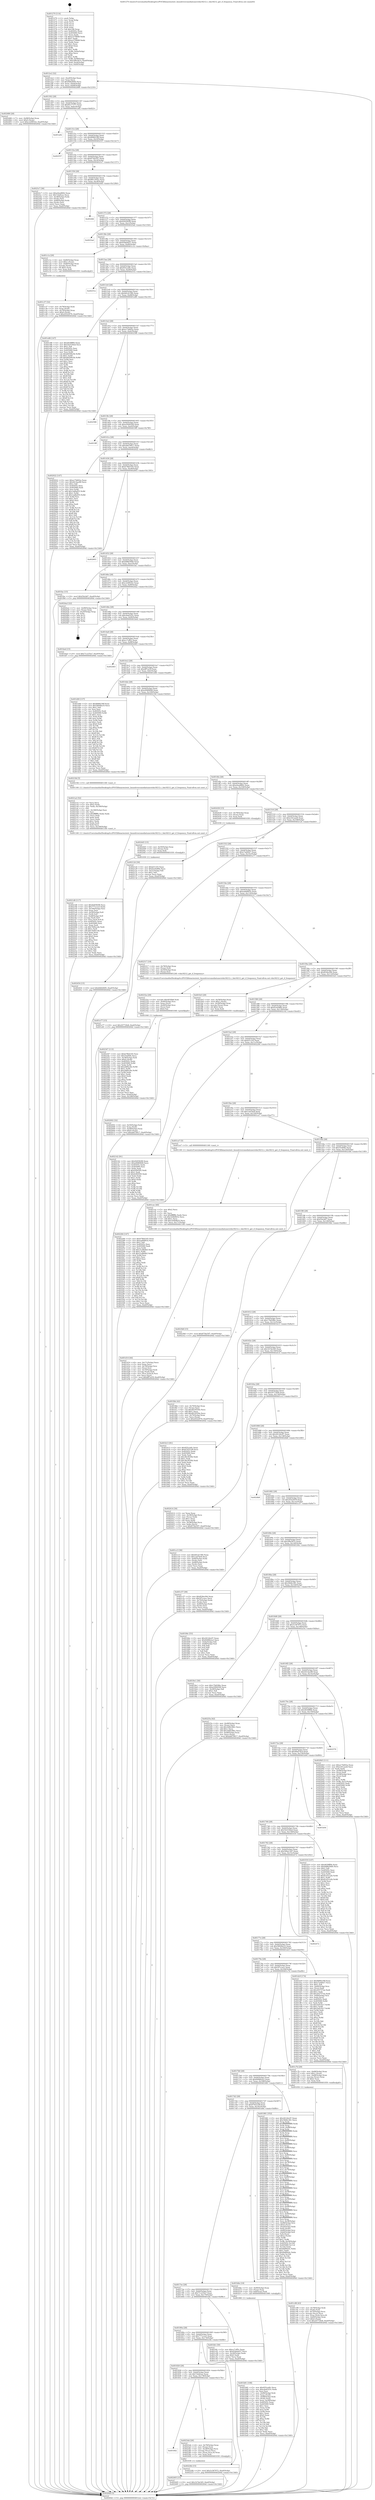 digraph "0x401270" {
  label = "0x401270 (/mnt/c/Users/mathe/Desktop/tcc/POCII/binaries/extr_linuxdriversmediatunerstda18212.c_tda18212_get_if_frequency_Final-ollvm.out::main(0))"
  labelloc = "t"
  node[shape=record]

  Entry [label="",width=0.3,height=0.3,shape=circle,fillcolor=black,style=filled]
  "0x4012e2" [label="{
     0x4012e2 [32]\l
     | [instrs]\l
     &nbsp;&nbsp;0x4012e2 \<+6\>: mov -0xa0(%rbp),%eax\l
     &nbsp;&nbsp;0x4012e8 \<+2\>: mov %eax,%ecx\l
     &nbsp;&nbsp;0x4012ea \<+6\>: sub $0x848260f5,%ecx\l
     &nbsp;&nbsp;0x4012f0 \<+6\>: mov %eax,-0xb4(%rbp)\l
     &nbsp;&nbsp;0x4012f6 \<+6\>: mov %ecx,-0xb8(%rbp)\l
     &nbsp;&nbsp;0x4012fc \<+6\>: je 0000000000402486 \<main+0x1216\>\l
  }"]
  "0x402486" [label="{
     0x402486 [28]\l
     | [instrs]\l
     &nbsp;&nbsp;0x402486 \<+7\>: mov -0x98(%rbp),%rax\l
     &nbsp;&nbsp;0x40248d \<+6\>: movl $0x0,(%rax)\l
     &nbsp;&nbsp;0x402493 \<+10\>: movl $0xc2299322,-0xa0(%rbp)\l
     &nbsp;&nbsp;0x40249d \<+5\>: jmp 000000000040264d \<main+0x13dd\>\l
  }"]
  "0x401302" [label="{
     0x401302 [28]\l
     | [instrs]\l
     &nbsp;&nbsp;0x401302 \<+5\>: jmp 0000000000401307 \<main+0x97\>\l
     &nbsp;&nbsp;0x401307 \<+6\>: mov -0xb4(%rbp),%eax\l
     &nbsp;&nbsp;0x40130d \<+5\>: sub $0x85c77377,%eax\l
     &nbsp;&nbsp;0x401312 \<+6\>: mov %eax,-0xbc(%rbp)\l
     &nbsp;&nbsp;0x401318 \<+6\>: je 0000000000401a92 \<main+0x822\>\l
  }"]
  Exit [label="",width=0.3,height=0.3,shape=circle,fillcolor=black,style=filled,peripheries=2]
  "0x401a92" [label="{
     0x401a92\l
  }", style=dashed]
  "0x40131e" [label="{
     0x40131e [28]\l
     | [instrs]\l
     &nbsp;&nbsp;0x40131e \<+5\>: jmp 0000000000401323 \<main+0xb3\>\l
     &nbsp;&nbsp;0x401323 \<+6\>: mov -0xb4(%rbp),%eax\l
     &nbsp;&nbsp;0x401329 \<+5\>: sub $0x8686238f,%eax\l
     &nbsp;&nbsp;0x40132e \<+6\>: mov %eax,-0xc0(%rbp)\l
     &nbsp;&nbsp;0x401334 \<+6\>: je 0000000000402557 \<main+0x12e7\>\l
  }"]
  "0x402454" [label="{
     0x402454 [15]\l
     | [instrs]\l
     &nbsp;&nbsp;0x402454 \<+10\>: movl $0x848260f5,-0xa0(%rbp)\l
     &nbsp;&nbsp;0x40245e \<+5\>: jmp 000000000040264d \<main+0x13dd\>\l
  }"]
  "0x402557" [label="{
     0x402557\l
  }", style=dashed]
  "0x40133a" [label="{
     0x40133a [28]\l
     | [instrs]\l
     &nbsp;&nbsp;0x40133a \<+5\>: jmp 000000000040133f \<main+0xcf\>\l
     &nbsp;&nbsp;0x40133f \<+6\>: mov -0xb4(%rbp),%eax\l
     &nbsp;&nbsp;0x401345 \<+5\>: sub $0x875b25f7,%eax\l
     &nbsp;&nbsp;0x40134a \<+6\>: mov %eax,-0xc4(%rbp)\l
     &nbsp;&nbsp;0x401350 \<+6\>: je 00000000004023c7 \<main+0x1157\>\l
  }"]
  "0x402445" [label="{
     0x402445 [15]\l
     | [instrs]\l
     &nbsp;&nbsp;0x402445 \<+4\>: mov -0x50(%rbp),%rax\l
     &nbsp;&nbsp;0x402449 \<+3\>: mov (%rax),%rax\l
     &nbsp;&nbsp;0x40244c \<+3\>: mov %rax,%rdi\l
     &nbsp;&nbsp;0x40244f \<+5\>: call 0000000000401030 \<free@plt\>\l
     | [calls]\l
     &nbsp;&nbsp;0x401030 \{1\} (unknown)\l
  }"]
  "0x4023c7" [label="{
     0x4023c7 [36]\l
     | [instrs]\l
     &nbsp;&nbsp;0x4023c7 \<+5\>: mov $0xe0ea9692,%eax\l
     &nbsp;&nbsp;0x4023cc \<+5\>: mov $0x7efa9cac,%ecx\l
     &nbsp;&nbsp;0x4023d1 \<+4\>: mov -0x38(%rbp),%rdx\l
     &nbsp;&nbsp;0x4023d5 \<+2\>: mov (%rdx),%esi\l
     &nbsp;&nbsp;0x4023d7 \<+4\>: mov -0x80(%rbp),%rdx\l
     &nbsp;&nbsp;0x4023db \<+2\>: cmp (%rdx),%esi\l
     &nbsp;&nbsp;0x4023dd \<+3\>: cmovl %ecx,%eax\l
     &nbsp;&nbsp;0x4023e0 \<+6\>: mov %eax,-0xa0(%rbp)\l
     &nbsp;&nbsp;0x4023e6 \<+5\>: jmp 000000000040264d \<main+0x13dd\>\l
  }"]
  "0x401356" [label="{
     0x401356 [28]\l
     | [instrs]\l
     &nbsp;&nbsp;0x401356 \<+5\>: jmp 000000000040135b \<main+0xeb\>\l
     &nbsp;&nbsp;0x40135b \<+6\>: mov -0xb4(%rbp),%eax\l
     &nbsp;&nbsp;0x401361 \<+5\>: sub $0x891165ec,%eax\l
     &nbsp;&nbsp;0x401366 \<+6\>: mov %eax,-0xc8(%rbp)\l
     &nbsp;&nbsp;0x40136c \<+6\>: je 00000000004024fd \<main+0x128d\>\l
  }"]
  "0x402405" [label="{
     0x402405 [15]\l
     | [instrs]\l
     &nbsp;&nbsp;0x402405 \<+10\>: movl $0x1b7de345,-0xa0(%rbp)\l
     &nbsp;&nbsp;0x40240f \<+5\>: jmp 000000000040264d \<main+0x13dd\>\l
  }"]
  "0x4024fd" [label="{
     0x4024fd\l
  }", style=dashed]
  "0x401372" [label="{
     0x401372 [28]\l
     | [instrs]\l
     &nbsp;&nbsp;0x401372 \<+5\>: jmp 0000000000401377 \<main+0x107\>\l
     &nbsp;&nbsp;0x401377 \<+6\>: mov -0xb4(%rbp),%eax\l
     &nbsp;&nbsp;0x40137d \<+5\>: sub $0x926582f8,%eax\l
     &nbsp;&nbsp;0x401382 \<+6\>: mov %eax,-0xcc(%rbp)\l
     &nbsp;&nbsp;0x401388 \<+6\>: je 00000000004025ad \<main+0x133d\>\l
  }"]
  "0x401842" [label="{
     0x401842\l
  }", style=dashed]
  "0x4025ad" [label="{
     0x4025ad\l
  }", style=dashed]
  "0x40138e" [label="{
     0x40138e [28]\l
     | [instrs]\l
     &nbsp;&nbsp;0x40138e \<+5\>: jmp 0000000000401393 \<main+0x123\>\l
     &nbsp;&nbsp;0x401393 \<+6\>: mov -0xb4(%rbp),%eax\l
     &nbsp;&nbsp;0x401399 \<+5\>: sub $0x93bb4d37,%eax\l
     &nbsp;&nbsp;0x40139e \<+6\>: mov %eax,-0xd0(%rbp)\l
     &nbsp;&nbsp;0x4013a4 \<+6\>: je 0000000000401c1a \<main+0x9aa\>\l
  }"]
  "0x4023eb" [label="{
     0x4023eb [26]\l
     | [instrs]\l
     &nbsp;&nbsp;0x4023eb \<+4\>: mov -0x78(%rbp),%rax\l
     &nbsp;&nbsp;0x4023ef \<+3\>: mov (%rax),%rax\l
     &nbsp;&nbsp;0x4023f2 \<+4\>: mov -0x38(%rbp),%rcx\l
     &nbsp;&nbsp;0x4023f6 \<+3\>: movslq (%rcx),%rcx\l
     &nbsp;&nbsp;0x4023f9 \<+4\>: mov (%rax,%rcx,8),%rax\l
     &nbsp;&nbsp;0x4023fd \<+3\>: mov %rax,%rdi\l
     &nbsp;&nbsp;0x402400 \<+5\>: call 0000000000401030 \<free@plt\>\l
     | [calls]\l
     &nbsp;&nbsp;0x401030 \{1\} (unknown)\l
  }"]
  "0x401c1a" [label="{
     0x401c1a [29]\l
     | [instrs]\l
     &nbsp;&nbsp;0x401c1a \<+4\>: mov -0x80(%rbp),%rax\l
     &nbsp;&nbsp;0x401c1e \<+6\>: movl $0x1,(%rax)\l
     &nbsp;&nbsp;0x401c24 \<+4\>: mov -0x80(%rbp),%rax\l
     &nbsp;&nbsp;0x401c28 \<+3\>: movslq (%rax),%rax\l
     &nbsp;&nbsp;0x401c2b \<+4\>: shl $0x3,%rax\l
     &nbsp;&nbsp;0x401c2f \<+3\>: mov %rax,%rdi\l
     &nbsp;&nbsp;0x401c32 \<+5\>: call 0000000000401050 \<malloc@plt\>\l
     | [calls]\l
     &nbsp;&nbsp;0x401050 \{1\} (unknown)\l
  }"]
  "0x4013aa" [label="{
     0x4013aa [28]\l
     | [instrs]\l
     &nbsp;&nbsp;0x4013aa \<+5\>: jmp 00000000004013af \<main+0x13f\>\l
     &nbsp;&nbsp;0x4013af \<+6\>: mov -0xb4(%rbp),%eax\l
     &nbsp;&nbsp;0x4013b5 \<+5\>: sub $0x955ca4fc,%eax\l
     &nbsp;&nbsp;0x4013ba \<+6\>: mov %eax,-0xd4(%rbp)\l
     &nbsp;&nbsp;0x4013c0 \<+6\>: je 000000000040251e \<main+0x12ae\>\l
  }"]
  "0x402347" [label="{
     0x402347 [113]\l
     | [instrs]\l
     &nbsp;&nbsp;0x402347 \<+5\>: mov $0xb78b4165,%esi\l
     &nbsp;&nbsp;0x40234c \<+5\>: mov $0x55e60fe,%ecx\l
     &nbsp;&nbsp;0x402351 \<+4\>: mov -0x38(%rbp),%rdi\l
     &nbsp;&nbsp;0x402355 \<+6\>: movl $0x0,(%rdi)\l
     &nbsp;&nbsp;0x40235b \<+7\>: mov 0x40505c,%edx\l
     &nbsp;&nbsp;0x402362 \<+8\>: mov 0x405060,%r8d\l
     &nbsp;&nbsp;0x40236a \<+3\>: mov %edx,%r9d\l
     &nbsp;&nbsp;0x40236d \<+7\>: add $0x2bf62c8e,%r9d\l
     &nbsp;&nbsp;0x402374 \<+4\>: sub $0x1,%r9d\l
     &nbsp;&nbsp;0x402378 \<+7\>: sub $0x2bf62c8e,%r9d\l
     &nbsp;&nbsp;0x40237f \<+4\>: imul %r9d,%edx\l
     &nbsp;&nbsp;0x402383 \<+3\>: and $0x1,%edx\l
     &nbsp;&nbsp;0x402386 \<+3\>: cmp $0x0,%edx\l
     &nbsp;&nbsp;0x402389 \<+4\>: sete %r10b\l
     &nbsp;&nbsp;0x40238d \<+4\>: cmp $0xa,%r8d\l
     &nbsp;&nbsp;0x402391 \<+4\>: setl %r11b\l
     &nbsp;&nbsp;0x402395 \<+3\>: mov %r10b,%bl\l
     &nbsp;&nbsp;0x402398 \<+3\>: and %r11b,%bl\l
     &nbsp;&nbsp;0x40239b \<+3\>: xor %r11b,%r10b\l
     &nbsp;&nbsp;0x40239e \<+3\>: or %r10b,%bl\l
     &nbsp;&nbsp;0x4023a1 \<+3\>: test $0x1,%bl\l
     &nbsp;&nbsp;0x4023a4 \<+3\>: cmovne %ecx,%esi\l
     &nbsp;&nbsp;0x4023a7 \<+6\>: mov %esi,-0xa0(%rbp)\l
     &nbsp;&nbsp;0x4023ad \<+6\>: mov %eax,-0x188(%rbp)\l
     &nbsp;&nbsp;0x4023b3 \<+5\>: jmp 000000000040264d \<main+0x13dd\>\l
  }"]
  "0x40251e" [label="{
     0x40251e\l
  }", style=dashed]
  "0x4013c6" [label="{
     0x4013c6 [28]\l
     | [instrs]\l
     &nbsp;&nbsp;0x4013c6 \<+5\>: jmp 00000000004013cb \<main+0x15b\>\l
     &nbsp;&nbsp;0x4013cb \<+6\>: mov -0xb4(%rbp),%eax\l
     &nbsp;&nbsp;0x4013d1 \<+5\>: sub $0x9d1d1390,%eax\l
     &nbsp;&nbsp;0x4013d6 \<+6\>: mov %eax,-0xd8(%rbp)\l
     &nbsp;&nbsp;0x4013dc \<+6\>: je 0000000000401e86 \<main+0xc16\>\l
  }"]
  "0x40232a" [label="{
     0x40232a [29]\l
     | [instrs]\l
     &nbsp;&nbsp;0x40232a \<+10\>: movabs $0x4030b6,%rdi\l
     &nbsp;&nbsp;0x402334 \<+4\>: mov -0x40(%rbp),%rsi\l
     &nbsp;&nbsp;0x402338 \<+2\>: mov %eax,(%rsi)\l
     &nbsp;&nbsp;0x40233a \<+4\>: mov -0x40(%rbp),%rsi\l
     &nbsp;&nbsp;0x40233e \<+2\>: mov (%rsi),%esi\l
     &nbsp;&nbsp;0x402340 \<+2\>: mov $0x0,%al\l
     &nbsp;&nbsp;0x402342 \<+5\>: call 0000000000401040 \<printf@plt\>\l
     | [calls]\l
     &nbsp;&nbsp;0x401040 \{1\} (unknown)\l
  }"]
  "0x401e86" [label="{
     0x401e86 [147]\l
     | [instrs]\l
     &nbsp;&nbsp;0x401e86 \<+5\>: mov $0x4639ff0b,%eax\l
     &nbsp;&nbsp;0x401e8b \<+5\>: mov $0x542530ed,%ecx\l
     &nbsp;&nbsp;0x401e90 \<+2\>: mov $0x1,%dl\l
     &nbsp;&nbsp;0x401e92 \<+7\>: mov 0x40505c,%esi\l
     &nbsp;&nbsp;0x401e99 \<+7\>: mov 0x405060,%edi\l
     &nbsp;&nbsp;0x401ea0 \<+3\>: mov %esi,%r8d\l
     &nbsp;&nbsp;0x401ea3 \<+7\>: sub $0xb6509e3b,%r8d\l
     &nbsp;&nbsp;0x401eaa \<+4\>: sub $0x1,%r8d\l
     &nbsp;&nbsp;0x401eae \<+7\>: add $0xb6509e3b,%r8d\l
     &nbsp;&nbsp;0x401eb5 \<+4\>: imul %r8d,%esi\l
     &nbsp;&nbsp;0x401eb9 \<+3\>: and $0x1,%esi\l
     &nbsp;&nbsp;0x401ebc \<+3\>: cmp $0x0,%esi\l
     &nbsp;&nbsp;0x401ebf \<+4\>: sete %r9b\l
     &nbsp;&nbsp;0x401ec3 \<+3\>: cmp $0xa,%edi\l
     &nbsp;&nbsp;0x401ec6 \<+4\>: setl %r10b\l
     &nbsp;&nbsp;0x401eca \<+3\>: mov %r9b,%r11b\l
     &nbsp;&nbsp;0x401ecd \<+4\>: xor $0xff,%r11b\l
     &nbsp;&nbsp;0x401ed1 \<+3\>: mov %r10b,%bl\l
     &nbsp;&nbsp;0x401ed4 \<+3\>: xor $0xff,%bl\l
     &nbsp;&nbsp;0x401ed7 \<+3\>: xor $0x1,%dl\l
     &nbsp;&nbsp;0x401eda \<+3\>: mov %r11b,%r14b\l
     &nbsp;&nbsp;0x401edd \<+4\>: and $0xff,%r14b\l
     &nbsp;&nbsp;0x401ee1 \<+3\>: and %dl,%r9b\l
     &nbsp;&nbsp;0x401ee4 \<+3\>: mov %bl,%r15b\l
     &nbsp;&nbsp;0x401ee7 \<+4\>: and $0xff,%r15b\l
     &nbsp;&nbsp;0x401eeb \<+3\>: and %dl,%r10b\l
     &nbsp;&nbsp;0x401eee \<+3\>: or %r9b,%r14b\l
     &nbsp;&nbsp;0x401ef1 \<+3\>: or %r10b,%r15b\l
     &nbsp;&nbsp;0x401ef4 \<+3\>: xor %r15b,%r14b\l
     &nbsp;&nbsp;0x401ef7 \<+3\>: or %bl,%r11b\l
     &nbsp;&nbsp;0x401efa \<+4\>: xor $0xff,%r11b\l
     &nbsp;&nbsp;0x401efe \<+3\>: or $0x1,%dl\l
     &nbsp;&nbsp;0x401f01 \<+3\>: and %dl,%r11b\l
     &nbsp;&nbsp;0x401f04 \<+3\>: or %r11b,%r14b\l
     &nbsp;&nbsp;0x401f07 \<+4\>: test $0x1,%r14b\l
     &nbsp;&nbsp;0x401f0b \<+3\>: cmovne %ecx,%eax\l
     &nbsp;&nbsp;0x401f0e \<+6\>: mov %eax,-0xa0(%rbp)\l
     &nbsp;&nbsp;0x401f14 \<+5\>: jmp 000000000040264d \<main+0x13dd\>\l
  }"]
  "0x4013e2" [label="{
     0x4013e2 [28]\l
     | [instrs]\l
     &nbsp;&nbsp;0x4013e2 \<+5\>: jmp 00000000004013e7 \<main+0x177\>\l
     &nbsp;&nbsp;0x4013e7 \<+6\>: mov -0xb4(%rbp),%eax\l
     &nbsp;&nbsp;0x4013ed \<+5\>: sub $0xa17b602a,%eax\l
     &nbsp;&nbsp;0x4013f2 \<+6\>: mov %eax,-0xdc(%rbp)\l
     &nbsp;&nbsp;0x4013f8 \<+6\>: je 0000000000402588 \<main+0x1318\>\l
  }"]
  "0x401826" [label="{
     0x401826 [28]\l
     | [instrs]\l
     &nbsp;&nbsp;0x401826 \<+5\>: jmp 000000000040182b \<main+0x5bb\>\l
     &nbsp;&nbsp;0x40182b \<+6\>: mov -0xb4(%rbp),%eax\l
     &nbsp;&nbsp;0x401831 \<+5\>: sub $0x7efa9cac,%eax\l
     &nbsp;&nbsp;0x401836 \<+6\>: mov %eax,-0x178(%rbp)\l
     &nbsp;&nbsp;0x40183c \<+6\>: je 00000000004023eb \<main+0x117b\>\l
  }"]
  "0x402588" [label="{
     0x402588\l
  }", style=dashed]
  "0x4013fe" [label="{
     0x4013fe [28]\l
     | [instrs]\l
     &nbsp;&nbsp;0x4013fe \<+5\>: jmp 0000000000401403 \<main+0x193\>\l
     &nbsp;&nbsp;0x401403 \<+6\>: mov -0xb4(%rbp),%eax\l
     &nbsp;&nbsp;0x401409 \<+5\>: sub $0xa5094509,%eax\l
     &nbsp;&nbsp;0x40140e \<+6\>: mov %eax,-0xe0(%rbp)\l
     &nbsp;&nbsp;0x401414 \<+6\>: je 00000000004019ff \<main+0x78f\>\l
  }"]
  "0x40224b" [label="{
     0x40224b [15]\l
     | [instrs]\l
     &nbsp;&nbsp;0x40224b \<+10\>: movl $0x3c367972,-0xa0(%rbp)\l
     &nbsp;&nbsp;0x402255 \<+5\>: jmp 000000000040264d \<main+0x13dd\>\l
  }"]
  "0x4019ff" [label="{
     0x4019ff\l
  }", style=dashed]
  "0x40141a" [label="{
     0x40141a [28]\l
     | [instrs]\l
     &nbsp;&nbsp;0x40141a \<+5\>: jmp 000000000040141f \<main+0x1af\>\l
     &nbsp;&nbsp;0x40141f \<+6\>: mov -0xb4(%rbp),%eax\l
     &nbsp;&nbsp;0x401425 \<+5\>: sub $0xab670617,%eax\l
     &nbsp;&nbsp;0x40142a \<+6\>: mov %eax,-0xe4(%rbp)\l
     &nbsp;&nbsp;0x401430 \<+6\>: je 0000000000402022 \<main+0xdb2\>\l
  }"]
  "0x4021d6" [label="{
     0x4021d6 [117]\l
     | [instrs]\l
     &nbsp;&nbsp;0x4021d6 \<+5\>: mov $0x926582f8,%ecx\l
     &nbsp;&nbsp;0x4021db \<+5\>: mov $0x777ccce3,%edx\l
     &nbsp;&nbsp;0x4021e0 \<+6\>: mov -0x184(%rbp),%esi\l
     &nbsp;&nbsp;0x4021e6 \<+3\>: imul %eax,%esi\l
     &nbsp;&nbsp;0x4021e9 \<+4\>: mov -0x50(%rbp),%r8\l
     &nbsp;&nbsp;0x4021ed \<+3\>: mov (%r8),%r8\l
     &nbsp;&nbsp;0x4021f0 \<+4\>: mov -0x48(%rbp),%r9\l
     &nbsp;&nbsp;0x4021f4 \<+3\>: movslq (%r9),%r9\l
     &nbsp;&nbsp;0x4021f7 \<+4\>: mov %esi,(%r8,%r9,4)\l
     &nbsp;&nbsp;0x4021fb \<+7\>: mov 0x40505c,%eax\l
     &nbsp;&nbsp;0x402202 \<+7\>: mov 0x405060,%esi\l
     &nbsp;&nbsp;0x402209 \<+2\>: mov %eax,%edi\l
     &nbsp;&nbsp;0x40220b \<+6\>: sub $0x7b0bccde,%edi\l
     &nbsp;&nbsp;0x402211 \<+3\>: sub $0x1,%edi\l
     &nbsp;&nbsp;0x402214 \<+6\>: add $0x7b0bccde,%edi\l
     &nbsp;&nbsp;0x40221a \<+3\>: imul %edi,%eax\l
     &nbsp;&nbsp;0x40221d \<+3\>: and $0x1,%eax\l
     &nbsp;&nbsp;0x402220 \<+3\>: cmp $0x0,%eax\l
     &nbsp;&nbsp;0x402223 \<+4\>: sete %r10b\l
     &nbsp;&nbsp;0x402227 \<+3\>: cmp $0xa,%esi\l
     &nbsp;&nbsp;0x40222a \<+4\>: setl %r11b\l
     &nbsp;&nbsp;0x40222e \<+3\>: mov %r10b,%bl\l
     &nbsp;&nbsp;0x402231 \<+3\>: and %r11b,%bl\l
     &nbsp;&nbsp;0x402234 \<+3\>: xor %r11b,%r10b\l
     &nbsp;&nbsp;0x402237 \<+3\>: or %r10b,%bl\l
     &nbsp;&nbsp;0x40223a \<+3\>: test $0x1,%bl\l
     &nbsp;&nbsp;0x40223d \<+3\>: cmovne %edx,%ecx\l
     &nbsp;&nbsp;0x402240 \<+6\>: mov %ecx,-0xa0(%rbp)\l
     &nbsp;&nbsp;0x402246 \<+5\>: jmp 000000000040264d \<main+0x13dd\>\l
  }"]
  "0x402022" [label="{
     0x402022 [147]\l
     | [instrs]\l
     &nbsp;&nbsp;0x402022 \<+5\>: mov $0xa17b602a,%eax\l
     &nbsp;&nbsp;0x402027 \<+5\>: mov $0x4414ac68,%ecx\l
     &nbsp;&nbsp;0x40202c \<+2\>: mov $0x1,%dl\l
     &nbsp;&nbsp;0x40202e \<+7\>: mov 0x40505c,%esi\l
     &nbsp;&nbsp;0x402035 \<+7\>: mov 0x405060,%edi\l
     &nbsp;&nbsp;0x40203c \<+3\>: mov %esi,%r8d\l
     &nbsp;&nbsp;0x40203f \<+7\>: add $0x1adfad55,%r8d\l
     &nbsp;&nbsp;0x402046 \<+4\>: sub $0x1,%r8d\l
     &nbsp;&nbsp;0x40204a \<+7\>: sub $0x1adfad55,%r8d\l
     &nbsp;&nbsp;0x402051 \<+4\>: imul %r8d,%esi\l
     &nbsp;&nbsp;0x402055 \<+3\>: and $0x1,%esi\l
     &nbsp;&nbsp;0x402058 \<+3\>: cmp $0x0,%esi\l
     &nbsp;&nbsp;0x40205b \<+4\>: sete %r9b\l
     &nbsp;&nbsp;0x40205f \<+3\>: cmp $0xa,%edi\l
     &nbsp;&nbsp;0x402062 \<+4\>: setl %r10b\l
     &nbsp;&nbsp;0x402066 \<+3\>: mov %r9b,%r11b\l
     &nbsp;&nbsp;0x402069 \<+4\>: xor $0xff,%r11b\l
     &nbsp;&nbsp;0x40206d \<+3\>: mov %r10b,%bl\l
     &nbsp;&nbsp;0x402070 \<+3\>: xor $0xff,%bl\l
     &nbsp;&nbsp;0x402073 \<+3\>: xor $0x1,%dl\l
     &nbsp;&nbsp;0x402076 \<+3\>: mov %r11b,%r14b\l
     &nbsp;&nbsp;0x402079 \<+4\>: and $0xff,%r14b\l
     &nbsp;&nbsp;0x40207d \<+3\>: and %dl,%r9b\l
     &nbsp;&nbsp;0x402080 \<+3\>: mov %bl,%r15b\l
     &nbsp;&nbsp;0x402083 \<+4\>: and $0xff,%r15b\l
     &nbsp;&nbsp;0x402087 \<+3\>: and %dl,%r10b\l
     &nbsp;&nbsp;0x40208a \<+3\>: or %r9b,%r14b\l
     &nbsp;&nbsp;0x40208d \<+3\>: or %r10b,%r15b\l
     &nbsp;&nbsp;0x402090 \<+3\>: xor %r15b,%r14b\l
     &nbsp;&nbsp;0x402093 \<+3\>: or %bl,%r11b\l
     &nbsp;&nbsp;0x402096 \<+4\>: xor $0xff,%r11b\l
     &nbsp;&nbsp;0x40209a \<+3\>: or $0x1,%dl\l
     &nbsp;&nbsp;0x40209d \<+3\>: and %dl,%r11b\l
     &nbsp;&nbsp;0x4020a0 \<+3\>: or %r11b,%r14b\l
     &nbsp;&nbsp;0x4020a3 \<+4\>: test $0x1,%r14b\l
     &nbsp;&nbsp;0x4020a7 \<+3\>: cmovne %ecx,%eax\l
     &nbsp;&nbsp;0x4020aa \<+6\>: mov %eax,-0xa0(%rbp)\l
     &nbsp;&nbsp;0x4020b0 \<+5\>: jmp 000000000040264d \<main+0x13dd\>\l
  }"]
  "0x401436" [label="{
     0x401436 [28]\l
     | [instrs]\l
     &nbsp;&nbsp;0x401436 \<+5\>: jmp 000000000040143b \<main+0x1cb\>\l
     &nbsp;&nbsp;0x40143b \<+6\>: mov -0xb4(%rbp),%eax\l
     &nbsp;&nbsp;0x401441 \<+5\>: sub $0xb78b4165,%eax\l
     &nbsp;&nbsp;0x401446 \<+6\>: mov %eax,-0xe8(%rbp)\l
     &nbsp;&nbsp;0x40144c \<+6\>: je 0000000000402603 \<main+0x1393\>\l
  }"]
  "0x4021a2" [label="{
     0x4021a2 [52]\l
     | [instrs]\l
     &nbsp;&nbsp;0x4021a2 \<+2\>: xor %ecx,%ecx\l
     &nbsp;&nbsp;0x4021a4 \<+5\>: mov $0x2,%edx\l
     &nbsp;&nbsp;0x4021a9 \<+6\>: mov %edx,-0x180(%rbp)\l
     &nbsp;&nbsp;0x4021af \<+1\>: cltd\l
     &nbsp;&nbsp;0x4021b0 \<+6\>: mov -0x180(%rbp),%esi\l
     &nbsp;&nbsp;0x4021b6 \<+2\>: idiv %esi\l
     &nbsp;&nbsp;0x4021b8 \<+6\>: imul $0xfffffffe,%edx,%edx\l
     &nbsp;&nbsp;0x4021be \<+2\>: mov %ecx,%edi\l
     &nbsp;&nbsp;0x4021c0 \<+2\>: sub %edx,%edi\l
     &nbsp;&nbsp;0x4021c2 \<+2\>: mov %ecx,%edx\l
     &nbsp;&nbsp;0x4021c4 \<+3\>: sub $0x1,%edx\l
     &nbsp;&nbsp;0x4021c7 \<+2\>: add %edx,%edi\l
     &nbsp;&nbsp;0x4021c9 \<+2\>: sub %edi,%ecx\l
     &nbsp;&nbsp;0x4021cb \<+6\>: mov %ecx,-0x184(%rbp)\l
     &nbsp;&nbsp;0x4021d1 \<+5\>: call 0000000000401160 \<next_i\>\l
     | [calls]\l
     &nbsp;&nbsp;0x401160 \{1\} (/mnt/c/Users/mathe/Desktop/tcc/POCII/binaries/extr_linuxdriversmediatunerstda18212.c_tda18212_get_if_frequency_Final-ollvm.out::next_i)\l
  }"]
  "0x402603" [label="{
     0x402603\l
  }", style=dashed]
  "0x401452" [label="{
     0x401452 [28]\l
     | [instrs]\l
     &nbsp;&nbsp;0x401452 \<+5\>: jmp 0000000000401457 \<main+0x1e7\>\l
     &nbsp;&nbsp;0x401457 \<+6\>: mov -0xb4(%rbp),%eax\l
     &nbsp;&nbsp;0x40145d \<+5\>: sub $0xb88b59d0,%eax\l
     &nbsp;&nbsp;0x401462 \<+6\>: mov %eax,-0xec(%rbp)\l
     &nbsp;&nbsp;0x401468 \<+6\>: je 0000000000401fac \<main+0xd3c\>\l
  }"]
  "0x402002" [label="{
     0x402002 [32]\l
     | [instrs]\l
     &nbsp;&nbsp;0x402002 \<+4\>: mov -0x50(%rbp),%rdi\l
     &nbsp;&nbsp;0x402006 \<+3\>: mov %rax,(%rdi)\l
     &nbsp;&nbsp;0x402009 \<+4\>: mov -0x48(%rbp),%rax\l
     &nbsp;&nbsp;0x40200d \<+6\>: movl $0x0,(%rax)\l
     &nbsp;&nbsp;0x402013 \<+10\>: movl $0xab670617,-0xa0(%rbp)\l
     &nbsp;&nbsp;0x40201d \<+5\>: jmp 000000000040264d \<main+0x13dd\>\l
  }"]
  "0x401fac" [label="{
     0x401fac [15]\l
     | [instrs]\l
     &nbsp;&nbsp;0x401fac \<+10\>: movl $0xf34cb67,-0xa0(%rbp)\l
     &nbsp;&nbsp;0x401fb6 \<+5\>: jmp 000000000040264d \<main+0x13dd\>\l
  }"]
  "0x40146e" [label="{
     0x40146e [28]\l
     | [instrs]\l
     &nbsp;&nbsp;0x40146e \<+5\>: jmp 0000000000401473 \<main+0x203\>\l
     &nbsp;&nbsp;0x401473 \<+6\>: mov -0xb4(%rbp),%eax\l
     &nbsp;&nbsp;0x401479 \<+5\>: sub $0xc2299322,%eax\l
     &nbsp;&nbsp;0x40147e \<+6\>: mov %eax,-0xf0(%rbp)\l
     &nbsp;&nbsp;0x401484 \<+6\>: je 00000000004024a2 \<main+0x1232\>\l
  }"]
  "0x401d14" [label="{
     0x401d14 [44]\l
     | [instrs]\l
     &nbsp;&nbsp;0x401d14 \<+6\>: mov -0x17c(%rbp),%ecx\l
     &nbsp;&nbsp;0x401d1a \<+3\>: imul %eax,%ecx\l
     &nbsp;&nbsp;0x401d1d \<+4\>: mov -0x78(%rbp),%rsi\l
     &nbsp;&nbsp;0x401d21 \<+3\>: mov (%rsi),%rsi\l
     &nbsp;&nbsp;0x401d24 \<+4\>: mov -0x70(%rbp),%rdi\l
     &nbsp;&nbsp;0x401d28 \<+3\>: movslq (%rdi),%rdi\l
     &nbsp;&nbsp;0x401d2b \<+4\>: mov (%rsi,%rdi,8),%rsi\l
     &nbsp;&nbsp;0x401d2f \<+2\>: mov %ecx,(%rsi)\l
     &nbsp;&nbsp;0x401d31 \<+10\>: movl $0xdff7a25f,-0xa0(%rbp)\l
     &nbsp;&nbsp;0x401d3b \<+5\>: jmp 000000000040264d \<main+0x13dd\>\l
  }"]
  "0x4024a2" [label="{
     0x4024a2 [22]\l
     | [instrs]\l
     &nbsp;&nbsp;0x4024a2 \<+7\>: mov -0x98(%rbp),%rax\l
     &nbsp;&nbsp;0x4024a9 \<+2\>: mov (%rax),%eax\l
     &nbsp;&nbsp;0x4024ab \<+4\>: lea -0x20(%rbp),%rsp\l
     &nbsp;&nbsp;0x4024af \<+1\>: pop %rbx\l
     &nbsp;&nbsp;0x4024b0 \<+2\>: pop %r12\l
     &nbsp;&nbsp;0x4024b2 \<+2\>: pop %r14\l
     &nbsp;&nbsp;0x4024b4 \<+2\>: pop %r15\l
     &nbsp;&nbsp;0x4024b6 \<+1\>: pop %rbp\l
     &nbsp;&nbsp;0x4024b7 \<+1\>: ret\l
  }"]
  "0x40148a" [label="{
     0x40148a [28]\l
     | [instrs]\l
     &nbsp;&nbsp;0x40148a \<+5\>: jmp 000000000040148f \<main+0x21f\>\l
     &nbsp;&nbsp;0x40148f \<+6\>: mov -0xb4(%rbp),%eax\l
     &nbsp;&nbsp;0x401495 \<+5\>: sub $0xc6e6325c,%eax\l
     &nbsp;&nbsp;0x40149a \<+6\>: mov %eax,-0xf4(%rbp)\l
     &nbsp;&nbsp;0x4014a0 \<+6\>: je 0000000000401bed \<main+0x97d\>\l
  }"]
  "0x401cec" [label="{
     0x401cec [40]\l
     | [instrs]\l
     &nbsp;&nbsp;0x401cec \<+5\>: mov $0x2,%ecx\l
     &nbsp;&nbsp;0x401cf1 \<+1\>: cltd\l
     &nbsp;&nbsp;0x401cf2 \<+2\>: idiv %ecx\l
     &nbsp;&nbsp;0x401cf4 \<+6\>: imul $0xfffffffe,%edx,%ecx\l
     &nbsp;&nbsp;0x401cfa \<+6\>: sub $0x320b9b52,%ecx\l
     &nbsp;&nbsp;0x401d00 \<+3\>: add $0x1,%ecx\l
     &nbsp;&nbsp;0x401d03 \<+6\>: add $0x320b9b52,%ecx\l
     &nbsp;&nbsp;0x401d09 \<+6\>: mov %ecx,-0x17c(%rbp)\l
     &nbsp;&nbsp;0x401d0f \<+5\>: call 0000000000401160 \<next_i\>\l
     | [calls]\l
     &nbsp;&nbsp;0x401160 \{1\} (/mnt/c/Users/mathe/Desktop/tcc/POCII/binaries/extr_linuxdriversmediatunerstda18212.c_tda18212_get_if_frequency_Final-ollvm.out::next_i)\l
  }"]
  "0x401bed" [label="{
     0x401bed [15]\l
     | [instrs]\l
     &nbsp;&nbsp;0x401bed \<+10\>: movl $0x71c235a7,-0xa0(%rbp)\l
     &nbsp;&nbsp;0x401bf7 \<+5\>: jmp 000000000040264d \<main+0x13dd\>\l
  }"]
  "0x4014a6" [label="{
     0x4014a6 [28]\l
     | [instrs]\l
     &nbsp;&nbsp;0x4014a6 \<+5\>: jmp 00000000004014ab \<main+0x23b\>\l
     &nbsp;&nbsp;0x4014ab \<+6\>: mov -0xb4(%rbp),%eax\l
     &nbsp;&nbsp;0x4014b1 \<+5\>: sub $0xcc7cff5c,%eax\l
     &nbsp;&nbsp;0x4014b6 \<+6\>: mov %eax,-0xf8(%rbp)\l
     &nbsp;&nbsp;0x4014bc \<+6\>: je 0000000000402463 \<main+0x11f3\>\l
  }"]
  "0x401c98" [label="{
     0x401c98 [43]\l
     | [instrs]\l
     &nbsp;&nbsp;0x401c98 \<+4\>: mov -0x78(%rbp),%rdi\l
     &nbsp;&nbsp;0x401c9c \<+3\>: mov (%rdi),%rdi\l
     &nbsp;&nbsp;0x401c9f \<+4\>: mov -0x70(%rbp),%rcx\l
     &nbsp;&nbsp;0x401ca3 \<+3\>: movslq (%rcx),%rcx\l
     &nbsp;&nbsp;0x401ca6 \<+4\>: mov %rax,(%rdi,%rcx,8)\l
     &nbsp;&nbsp;0x401caa \<+4\>: mov -0x60(%rbp),%rax\l
     &nbsp;&nbsp;0x401cae \<+6\>: movl $0x0,(%rax)\l
     &nbsp;&nbsp;0x401cb4 \<+10\>: movl $0x20772fe8,-0xa0(%rbp)\l
     &nbsp;&nbsp;0x401cbe \<+5\>: jmp 000000000040264d \<main+0x13dd\>\l
  }"]
  "0x402463" [label="{
     0x402463\l
  }", style=dashed]
  "0x4014c2" [label="{
     0x4014c2 [28]\l
     | [instrs]\l
     &nbsp;&nbsp;0x4014c2 \<+5\>: jmp 00000000004014c7 \<main+0x257\>\l
     &nbsp;&nbsp;0x4014c7 \<+6\>: mov -0xb4(%rbp),%eax\l
     &nbsp;&nbsp;0x4014cd \<+5\>: sub $0xdff7a25f,%eax\l
     &nbsp;&nbsp;0x4014d2 \<+6\>: mov %eax,-0xfc(%rbp)\l
     &nbsp;&nbsp;0x4014d8 \<+6\>: je 0000000000401d40 \<main+0xad0\>\l
  }"]
  "0x401c37" [label="{
     0x401c37 [32]\l
     | [instrs]\l
     &nbsp;&nbsp;0x401c37 \<+4\>: mov -0x78(%rbp),%rdi\l
     &nbsp;&nbsp;0x401c3b \<+3\>: mov %rax,(%rdi)\l
     &nbsp;&nbsp;0x401c3e \<+4\>: mov -0x70(%rbp),%rax\l
     &nbsp;&nbsp;0x401c42 \<+6\>: movl $0x0,(%rax)\l
     &nbsp;&nbsp;0x401c48 \<+10\>: movl $0x2f322979,-0xa0(%rbp)\l
     &nbsp;&nbsp;0x401c52 \<+5\>: jmp 000000000040264d \<main+0x13dd\>\l
  }"]
  "0x401d40" [label="{
     0x401d40 [137]\l
     | [instrs]\l
     &nbsp;&nbsp;0x401d40 \<+5\>: mov $0x8686238f,%eax\l
     &nbsp;&nbsp;0x401d45 \<+5\>: mov $0x58008a10,%ecx\l
     &nbsp;&nbsp;0x401d4a \<+2\>: mov $0x1,%dl\l
     &nbsp;&nbsp;0x401d4c \<+2\>: xor %esi,%esi\l
     &nbsp;&nbsp;0x401d4e \<+7\>: mov 0x40505c,%edi\l
     &nbsp;&nbsp;0x401d55 \<+8\>: mov 0x405060,%r8d\l
     &nbsp;&nbsp;0x401d5d \<+3\>: sub $0x1,%esi\l
     &nbsp;&nbsp;0x401d60 \<+3\>: mov %edi,%r9d\l
     &nbsp;&nbsp;0x401d63 \<+3\>: add %esi,%r9d\l
     &nbsp;&nbsp;0x401d66 \<+4\>: imul %r9d,%edi\l
     &nbsp;&nbsp;0x401d6a \<+3\>: and $0x1,%edi\l
     &nbsp;&nbsp;0x401d6d \<+3\>: cmp $0x0,%edi\l
     &nbsp;&nbsp;0x401d70 \<+4\>: sete %r10b\l
     &nbsp;&nbsp;0x401d74 \<+4\>: cmp $0xa,%r8d\l
     &nbsp;&nbsp;0x401d78 \<+4\>: setl %r11b\l
     &nbsp;&nbsp;0x401d7c \<+3\>: mov %r10b,%bl\l
     &nbsp;&nbsp;0x401d7f \<+3\>: xor $0xff,%bl\l
     &nbsp;&nbsp;0x401d82 \<+3\>: mov %r11b,%r14b\l
     &nbsp;&nbsp;0x401d85 \<+4\>: xor $0xff,%r14b\l
     &nbsp;&nbsp;0x401d89 \<+3\>: xor $0x1,%dl\l
     &nbsp;&nbsp;0x401d8c \<+3\>: mov %bl,%r15b\l
     &nbsp;&nbsp;0x401d8f \<+4\>: and $0xff,%r15b\l
     &nbsp;&nbsp;0x401d93 \<+3\>: and %dl,%r10b\l
     &nbsp;&nbsp;0x401d96 \<+3\>: mov %r14b,%r12b\l
     &nbsp;&nbsp;0x401d99 \<+4\>: and $0xff,%r12b\l
     &nbsp;&nbsp;0x401d9d \<+3\>: and %dl,%r11b\l
     &nbsp;&nbsp;0x401da0 \<+3\>: or %r10b,%r15b\l
     &nbsp;&nbsp;0x401da3 \<+3\>: or %r11b,%r12b\l
     &nbsp;&nbsp;0x401da6 \<+3\>: xor %r12b,%r15b\l
     &nbsp;&nbsp;0x401da9 \<+3\>: or %r14b,%bl\l
     &nbsp;&nbsp;0x401dac \<+3\>: xor $0xff,%bl\l
     &nbsp;&nbsp;0x401daf \<+3\>: or $0x1,%dl\l
     &nbsp;&nbsp;0x401db2 \<+2\>: and %dl,%bl\l
     &nbsp;&nbsp;0x401db4 \<+3\>: or %bl,%r15b\l
     &nbsp;&nbsp;0x401db7 \<+4\>: test $0x1,%r15b\l
     &nbsp;&nbsp;0x401dbb \<+3\>: cmovne %ecx,%eax\l
     &nbsp;&nbsp;0x401dbe \<+6\>: mov %eax,-0xa0(%rbp)\l
     &nbsp;&nbsp;0x401dc4 \<+5\>: jmp 000000000040264d \<main+0x13dd\>\l
  }"]
  "0x4014de" [label="{
     0x4014de [28]\l
     | [instrs]\l
     &nbsp;&nbsp;0x4014de \<+5\>: jmp 00000000004014e3 \<main+0x273\>\l
     &nbsp;&nbsp;0x4014e3 \<+6\>: mov -0xb4(%rbp),%eax\l
     &nbsp;&nbsp;0x4014e9 \<+5\>: sub $0xe0080648,%eax\l
     &nbsp;&nbsp;0x4014ee \<+6\>: mov %eax,-0x100(%rbp)\l
     &nbsp;&nbsp;0x4014f4 \<+6\>: je 000000000040219d \<main+0xf2d\>\l
  }"]
  "0x40180a" [label="{
     0x40180a [28]\l
     | [instrs]\l
     &nbsp;&nbsp;0x40180a \<+5\>: jmp 000000000040180f \<main+0x59f\>\l
     &nbsp;&nbsp;0x40180f \<+6\>: mov -0xb4(%rbp),%eax\l
     &nbsp;&nbsp;0x401815 \<+5\>: sub $0x777ccce3,%eax\l
     &nbsp;&nbsp;0x40181a \<+6\>: mov %eax,-0x174(%rbp)\l
     &nbsp;&nbsp;0x401820 \<+6\>: je 000000000040224b \<main+0xfdb\>\l
  }"]
  "0x40219d" [label="{
     0x40219d [5]\l
     | [instrs]\l
     &nbsp;&nbsp;0x40219d \<+5\>: call 0000000000401160 \<next_i\>\l
     | [calls]\l
     &nbsp;&nbsp;0x401160 \{1\} (/mnt/c/Users/mathe/Desktop/tcc/POCII/binaries/extr_linuxdriversmediatunerstda18212.c_tda18212_get_if_frequency_Final-ollvm.out::next_i)\l
  }"]
  "0x4014fa" [label="{
     0x4014fa [28]\l
     | [instrs]\l
     &nbsp;&nbsp;0x4014fa \<+5\>: jmp 00000000004014ff \<main+0x28f\>\l
     &nbsp;&nbsp;0x4014ff \<+6\>: mov -0xb4(%rbp),%eax\l
     &nbsp;&nbsp;0x401505 \<+5\>: sub $0xe0ea9692,%eax\l
     &nbsp;&nbsp;0x40150a \<+6\>: mov %eax,-0x104(%rbp)\l
     &nbsp;&nbsp;0x401510 \<+6\>: je 0000000000402436 \<main+0x11c6\>\l
  }"]
  "0x401bfc" [label="{
     0x401bfc [30]\l
     | [instrs]\l
     &nbsp;&nbsp;0x401bfc \<+5\>: mov $0xcc7cff5c,%eax\l
     &nbsp;&nbsp;0x401c01 \<+5\>: mov $0x93bb4d37,%ecx\l
     &nbsp;&nbsp;0x401c06 \<+3\>: mov -0x28(%rbp),%edx\l
     &nbsp;&nbsp;0x401c09 \<+3\>: cmp $0x0,%edx\l
     &nbsp;&nbsp;0x401c0c \<+3\>: cmove %ecx,%eax\l
     &nbsp;&nbsp;0x401c0f \<+6\>: mov %eax,-0xa0(%rbp)\l
     &nbsp;&nbsp;0x401c15 \<+5\>: jmp 000000000040264d \<main+0x13dd\>\l
  }"]
  "0x402436" [label="{
     0x402436 [15]\l
     | [instrs]\l
     &nbsp;&nbsp;0x402436 \<+4\>: mov -0x78(%rbp),%rax\l
     &nbsp;&nbsp;0x40243a \<+3\>: mov (%rax),%rax\l
     &nbsp;&nbsp;0x40243d \<+3\>: mov %rax,%rdi\l
     &nbsp;&nbsp;0x402440 \<+5\>: call 0000000000401030 \<free@plt\>\l
     | [calls]\l
     &nbsp;&nbsp;0x401030 \{1\} (unknown)\l
  }"]
  "0x401516" [label="{
     0x401516 [28]\l
     | [instrs]\l
     &nbsp;&nbsp;0x401516 \<+5\>: jmp 000000000040151b \<main+0x2ab\>\l
     &nbsp;&nbsp;0x40151b \<+6\>: mov -0xb4(%rbp),%eax\l
     &nbsp;&nbsp;0x401521 \<+5\>: sub $0xe341aee6,%eax\l
     &nbsp;&nbsp;0x401526 \<+6\>: mov %eax,-0x108(%rbp)\l
     &nbsp;&nbsp;0x40152c \<+6\>: je 0000000000402124 \<main+0xeb4\>\l
  }"]
  "0x401b81" [label="{
     0x401b81 [108]\l
     | [instrs]\l
     &nbsp;&nbsp;0x401b81 \<+5\>: mov $0x955ca4fc,%ecx\l
     &nbsp;&nbsp;0x401b86 \<+5\>: mov $0xc6e6325c,%edx\l
     &nbsp;&nbsp;0x401b8b \<+2\>: xor %esi,%esi\l
     &nbsp;&nbsp;0x401b8d \<+7\>: mov -0x88(%rbp),%rdi\l
     &nbsp;&nbsp;0x401b94 \<+2\>: mov %eax,(%rdi)\l
     &nbsp;&nbsp;0x401b96 \<+7\>: mov -0x88(%rbp),%rdi\l
     &nbsp;&nbsp;0x401b9d \<+2\>: mov (%rdi),%eax\l
     &nbsp;&nbsp;0x401b9f \<+3\>: mov %eax,-0x28(%rbp)\l
     &nbsp;&nbsp;0x401ba2 \<+7\>: mov 0x40505c,%eax\l
     &nbsp;&nbsp;0x401ba9 \<+8\>: mov 0x405060,%r8d\l
     &nbsp;&nbsp;0x401bb1 \<+3\>: sub $0x1,%esi\l
     &nbsp;&nbsp;0x401bb4 \<+3\>: mov %eax,%r9d\l
     &nbsp;&nbsp;0x401bb7 \<+3\>: add %esi,%r9d\l
     &nbsp;&nbsp;0x401bba \<+4\>: imul %r9d,%eax\l
     &nbsp;&nbsp;0x401bbe \<+3\>: and $0x1,%eax\l
     &nbsp;&nbsp;0x401bc1 \<+3\>: cmp $0x0,%eax\l
     &nbsp;&nbsp;0x401bc4 \<+4\>: sete %r10b\l
     &nbsp;&nbsp;0x401bc8 \<+4\>: cmp $0xa,%r8d\l
     &nbsp;&nbsp;0x401bcc \<+4\>: setl %r11b\l
     &nbsp;&nbsp;0x401bd0 \<+3\>: mov %r10b,%bl\l
     &nbsp;&nbsp;0x401bd3 \<+3\>: and %r11b,%bl\l
     &nbsp;&nbsp;0x401bd6 \<+3\>: xor %r11b,%r10b\l
     &nbsp;&nbsp;0x401bd9 \<+3\>: or %r10b,%bl\l
     &nbsp;&nbsp;0x401bdc \<+3\>: test $0x1,%bl\l
     &nbsp;&nbsp;0x401bdf \<+3\>: cmovne %edx,%ecx\l
     &nbsp;&nbsp;0x401be2 \<+6\>: mov %ecx,-0xa0(%rbp)\l
     &nbsp;&nbsp;0x401be8 \<+5\>: jmp 000000000040264d \<main+0x13dd\>\l
  }"]
  "0x402124" [label="{
     0x402124 [30]\l
     | [instrs]\l
     &nbsp;&nbsp;0x402124 \<+5\>: mov $0xb51103,%eax\l
     &nbsp;&nbsp;0x402129 \<+5\>: mov $0xf2c6286b,%ecx\l
     &nbsp;&nbsp;0x40212e \<+3\>: mov -0x21(%rbp),%dl\l
     &nbsp;&nbsp;0x402131 \<+3\>: test $0x1,%dl\l
     &nbsp;&nbsp;0x402134 \<+3\>: cmovne %ecx,%eax\l
     &nbsp;&nbsp;0x402137 \<+6\>: mov %eax,-0xa0(%rbp)\l
     &nbsp;&nbsp;0x40213d \<+5\>: jmp 000000000040264d \<main+0x13dd\>\l
  }"]
  "0x401532" [label="{
     0x401532 [28]\l
     | [instrs]\l
     &nbsp;&nbsp;0x401532 \<+5\>: jmp 0000000000401537 \<main+0x2c7\>\l
     &nbsp;&nbsp;0x401537 \<+6\>: mov -0xb4(%rbp),%eax\l
     &nbsp;&nbsp;0x40153d \<+5\>: sub $0xe7ad40e7,%eax\l
     &nbsp;&nbsp;0x401542 \<+6\>: mov %eax,-0x10c(%rbp)\l
     &nbsp;&nbsp;0x401548 \<+6\>: je 0000000000401e77 \<main+0xc07\>\l
  }"]
  "0x4017ee" [label="{
     0x4017ee [28]\l
     | [instrs]\l
     &nbsp;&nbsp;0x4017ee \<+5\>: jmp 00000000004017f3 \<main+0x583\>\l
     &nbsp;&nbsp;0x4017f3 \<+6\>: mov -0xb4(%rbp),%eax\l
     &nbsp;&nbsp;0x4017f9 \<+5\>: sub $0x71c235a7,%eax\l
     &nbsp;&nbsp;0x4017fe \<+6\>: mov %eax,-0x170(%rbp)\l
     &nbsp;&nbsp;0x401804 \<+6\>: je 0000000000401bfc \<main+0x98c\>\l
  }"]
  "0x401e77" [label="{
     0x401e77 [15]\l
     | [instrs]\l
     &nbsp;&nbsp;0x401e77 \<+10\>: movl $0x20772fe8,-0xa0(%rbp)\l
     &nbsp;&nbsp;0x401e81 \<+5\>: jmp 000000000040264d \<main+0x13dd\>\l
  }"]
  "0x40154e" [label="{
     0x40154e [28]\l
     | [instrs]\l
     &nbsp;&nbsp;0x40154e \<+5\>: jmp 0000000000401553 \<main+0x2e3\>\l
     &nbsp;&nbsp;0x401553 \<+6\>: mov -0xb4(%rbp),%eax\l
     &nbsp;&nbsp;0x401559 \<+5\>: sub $0xea84891b,%eax\l
     &nbsp;&nbsp;0x40155e \<+6\>: mov %eax,-0x110(%rbp)\l
     &nbsp;&nbsp;0x401564 \<+6\>: je 0000000000402317 \<main+0x10a7\>\l
  }"]
  "0x401b6e" [label="{
     0x401b6e [19]\l
     | [instrs]\l
     &nbsp;&nbsp;0x401b6e \<+7\>: mov -0x90(%rbp),%rax\l
     &nbsp;&nbsp;0x401b75 \<+3\>: mov (%rax),%rax\l
     &nbsp;&nbsp;0x401b78 \<+4\>: mov 0x8(%rax),%rdi\l
     &nbsp;&nbsp;0x401b7c \<+5\>: call 0000000000401060 \<atoi@plt\>\l
     | [calls]\l
     &nbsp;&nbsp;0x401060 \{1\} (unknown)\l
  }"]
  "0x402317" [label="{
     0x402317 [19]\l
     | [instrs]\l
     &nbsp;&nbsp;0x402317 \<+4\>: mov -0x78(%rbp),%rax\l
     &nbsp;&nbsp;0x40231b \<+3\>: mov (%rax),%rdi\l
     &nbsp;&nbsp;0x40231e \<+4\>: mov -0x50(%rbp),%rax\l
     &nbsp;&nbsp;0x402322 \<+3\>: mov (%rax),%rsi\l
     &nbsp;&nbsp;0x402325 \<+5\>: call 0000000000401240 \<tda18212_get_if_frequency\>\l
     | [calls]\l
     &nbsp;&nbsp;0x401240 \{1\} (/mnt/c/Users/mathe/Desktop/tcc/POCII/binaries/extr_linuxdriversmediatunerstda18212.c_tda18212_get_if_frequency_Final-ollvm.out::tda18212_get_if_frequency)\l
  }"]
  "0x40156a" [label="{
     0x40156a [28]\l
     | [instrs]\l
     &nbsp;&nbsp;0x40156a \<+5\>: jmp 000000000040156f \<main+0x2ff\>\l
     &nbsp;&nbsp;0x40156f \<+6\>: mov -0xb4(%rbp),%eax\l
     &nbsp;&nbsp;0x401575 \<+5\>: sub $0xf036a394,%eax\l
     &nbsp;&nbsp;0x40157a \<+6\>: mov %eax,-0x114(%rbp)\l
     &nbsp;&nbsp;0x401580 \<+6\>: je 0000000000401fe5 \<main+0xd75\>\l
  }"]
  "0x4017d2" [label="{
     0x4017d2 [28]\l
     | [instrs]\l
     &nbsp;&nbsp;0x4017d2 \<+5\>: jmp 00000000004017d7 \<main+0x567\>\l
     &nbsp;&nbsp;0x4017d7 \<+6\>: mov -0xb4(%rbp),%eax\l
     &nbsp;&nbsp;0x4017dd \<+5\>: sub $0x6705218f,%eax\l
     &nbsp;&nbsp;0x4017e2 \<+6\>: mov %eax,-0x16c(%rbp)\l
     &nbsp;&nbsp;0x4017e8 \<+6\>: je 0000000000401b6e \<main+0x8fe\>\l
  }"]
  "0x401fe5" [label="{
     0x401fe5 [29]\l
     | [instrs]\l
     &nbsp;&nbsp;0x401fe5 \<+4\>: mov -0x58(%rbp),%rax\l
     &nbsp;&nbsp;0x401fe9 \<+6\>: movl $0x1,(%rax)\l
     &nbsp;&nbsp;0x401fef \<+4\>: mov -0x58(%rbp),%rax\l
     &nbsp;&nbsp;0x401ff3 \<+3\>: movslq (%rax),%rax\l
     &nbsp;&nbsp;0x401ff6 \<+4\>: shl $0x2,%rax\l
     &nbsp;&nbsp;0x401ffa \<+3\>: mov %rax,%rdi\l
     &nbsp;&nbsp;0x401ffd \<+5\>: call 0000000000401050 \<malloc@plt\>\l
     | [calls]\l
     &nbsp;&nbsp;0x401050 \{1\} (unknown)\l
  }"]
  "0x401586" [label="{
     0x401586 [28]\l
     | [instrs]\l
     &nbsp;&nbsp;0x401586 \<+5\>: jmp 000000000040158b \<main+0x31b\>\l
     &nbsp;&nbsp;0x40158b \<+6\>: mov -0xb4(%rbp),%eax\l
     &nbsp;&nbsp;0x401591 \<+5\>: sub $0xf2c6286b,%eax\l
     &nbsp;&nbsp;0x401596 \<+6\>: mov %eax,-0x118(%rbp)\l
     &nbsp;&nbsp;0x40159c \<+6\>: je 0000000000402142 \<main+0xed2\>\l
  }"]
  "0x401881" [label="{
     0x401881 [352]\l
     | [instrs]\l
     &nbsp;&nbsp;0x401881 \<+5\>: mov $0x26144c97,%eax\l
     &nbsp;&nbsp;0x401886 \<+5\>: mov $0x3846c381,%ecx\l
     &nbsp;&nbsp;0x40188b \<+3\>: mov %rsp,%rdx\l
     &nbsp;&nbsp;0x40188e \<+4\>: add $0xfffffffffffffff0,%rdx\l
     &nbsp;&nbsp;0x401892 \<+3\>: mov %rdx,%rsp\l
     &nbsp;&nbsp;0x401895 \<+7\>: mov %rdx,-0x98(%rbp)\l
     &nbsp;&nbsp;0x40189c \<+3\>: mov %rsp,%rdx\l
     &nbsp;&nbsp;0x40189f \<+4\>: add $0xfffffffffffffff0,%rdx\l
     &nbsp;&nbsp;0x4018a3 \<+3\>: mov %rdx,%rsp\l
     &nbsp;&nbsp;0x4018a6 \<+3\>: mov %rsp,%rsi\l
     &nbsp;&nbsp;0x4018a9 \<+4\>: add $0xfffffffffffffff0,%rsi\l
     &nbsp;&nbsp;0x4018ad \<+3\>: mov %rsi,%rsp\l
     &nbsp;&nbsp;0x4018b0 \<+7\>: mov %rsi,-0x90(%rbp)\l
     &nbsp;&nbsp;0x4018b7 \<+3\>: mov %rsp,%rsi\l
     &nbsp;&nbsp;0x4018ba \<+4\>: add $0xfffffffffffffff0,%rsi\l
     &nbsp;&nbsp;0x4018be \<+3\>: mov %rsi,%rsp\l
     &nbsp;&nbsp;0x4018c1 \<+7\>: mov %rsi,-0x88(%rbp)\l
     &nbsp;&nbsp;0x4018c8 \<+3\>: mov %rsp,%rsi\l
     &nbsp;&nbsp;0x4018cb \<+4\>: add $0xfffffffffffffff0,%rsi\l
     &nbsp;&nbsp;0x4018cf \<+3\>: mov %rsi,%rsp\l
     &nbsp;&nbsp;0x4018d2 \<+4\>: mov %rsi,-0x80(%rbp)\l
     &nbsp;&nbsp;0x4018d6 \<+3\>: mov %rsp,%rsi\l
     &nbsp;&nbsp;0x4018d9 \<+4\>: add $0xfffffffffffffff0,%rsi\l
     &nbsp;&nbsp;0x4018dd \<+3\>: mov %rsi,%rsp\l
     &nbsp;&nbsp;0x4018e0 \<+4\>: mov %rsi,-0x78(%rbp)\l
     &nbsp;&nbsp;0x4018e4 \<+3\>: mov %rsp,%rsi\l
     &nbsp;&nbsp;0x4018e7 \<+4\>: add $0xfffffffffffffff0,%rsi\l
     &nbsp;&nbsp;0x4018eb \<+3\>: mov %rsi,%rsp\l
     &nbsp;&nbsp;0x4018ee \<+4\>: mov %rsi,-0x70(%rbp)\l
     &nbsp;&nbsp;0x4018f2 \<+3\>: mov %rsp,%rsi\l
     &nbsp;&nbsp;0x4018f5 \<+4\>: add $0xfffffffffffffff0,%rsi\l
     &nbsp;&nbsp;0x4018f9 \<+3\>: mov %rsi,%rsp\l
     &nbsp;&nbsp;0x4018fc \<+4\>: mov %rsi,-0x68(%rbp)\l
     &nbsp;&nbsp;0x401900 \<+3\>: mov %rsp,%rsi\l
     &nbsp;&nbsp;0x401903 \<+4\>: add $0xfffffffffffffff0,%rsi\l
     &nbsp;&nbsp;0x401907 \<+3\>: mov %rsi,%rsp\l
     &nbsp;&nbsp;0x40190a \<+4\>: mov %rsi,-0x60(%rbp)\l
     &nbsp;&nbsp;0x40190e \<+3\>: mov %rsp,%rsi\l
     &nbsp;&nbsp;0x401911 \<+4\>: add $0xfffffffffffffff0,%rsi\l
     &nbsp;&nbsp;0x401915 \<+3\>: mov %rsi,%rsp\l
     &nbsp;&nbsp;0x401918 \<+4\>: mov %rsi,-0x58(%rbp)\l
     &nbsp;&nbsp;0x40191c \<+3\>: mov %rsp,%rsi\l
     &nbsp;&nbsp;0x40191f \<+4\>: add $0xfffffffffffffff0,%rsi\l
     &nbsp;&nbsp;0x401923 \<+3\>: mov %rsi,%rsp\l
     &nbsp;&nbsp;0x401926 \<+4\>: mov %rsi,-0x50(%rbp)\l
     &nbsp;&nbsp;0x40192a \<+3\>: mov %rsp,%rsi\l
     &nbsp;&nbsp;0x40192d \<+4\>: add $0xfffffffffffffff0,%rsi\l
     &nbsp;&nbsp;0x401931 \<+3\>: mov %rsi,%rsp\l
     &nbsp;&nbsp;0x401934 \<+4\>: mov %rsi,-0x48(%rbp)\l
     &nbsp;&nbsp;0x401938 \<+3\>: mov %rsp,%rsi\l
     &nbsp;&nbsp;0x40193b \<+4\>: add $0xfffffffffffffff0,%rsi\l
     &nbsp;&nbsp;0x40193f \<+3\>: mov %rsi,%rsp\l
     &nbsp;&nbsp;0x401942 \<+4\>: mov %rsi,-0x40(%rbp)\l
     &nbsp;&nbsp;0x401946 \<+3\>: mov %rsp,%rsi\l
     &nbsp;&nbsp;0x401949 \<+4\>: add $0xfffffffffffffff0,%rsi\l
     &nbsp;&nbsp;0x40194d \<+3\>: mov %rsi,%rsp\l
     &nbsp;&nbsp;0x401950 \<+4\>: mov %rsi,-0x38(%rbp)\l
     &nbsp;&nbsp;0x401954 \<+7\>: mov -0x98(%rbp),%rsi\l
     &nbsp;&nbsp;0x40195b \<+6\>: movl $0x0,(%rsi)\l
     &nbsp;&nbsp;0x401961 \<+6\>: mov -0xa4(%rbp),%edi\l
     &nbsp;&nbsp;0x401967 \<+2\>: mov %edi,(%rdx)\l
     &nbsp;&nbsp;0x401969 \<+7\>: mov -0x90(%rbp),%rsi\l
     &nbsp;&nbsp;0x401970 \<+7\>: mov -0xb0(%rbp),%r8\l
     &nbsp;&nbsp;0x401977 \<+3\>: mov %r8,(%rsi)\l
     &nbsp;&nbsp;0x40197a \<+3\>: cmpl $0x2,(%rdx)\l
     &nbsp;&nbsp;0x40197d \<+4\>: setne %r9b\l
     &nbsp;&nbsp;0x401981 \<+4\>: and $0x1,%r9b\l
     &nbsp;&nbsp;0x401985 \<+4\>: mov %r9b,-0x29(%rbp)\l
     &nbsp;&nbsp;0x401989 \<+8\>: mov 0x40505c,%r10d\l
     &nbsp;&nbsp;0x401991 \<+8\>: mov 0x405060,%r11d\l
     &nbsp;&nbsp;0x401999 \<+3\>: mov %r10d,%ebx\l
     &nbsp;&nbsp;0x40199c \<+6\>: sub $0xfdd69a4c,%ebx\l
     &nbsp;&nbsp;0x4019a2 \<+3\>: sub $0x1,%ebx\l
     &nbsp;&nbsp;0x4019a5 \<+6\>: add $0xfdd69a4c,%ebx\l
     &nbsp;&nbsp;0x4019ab \<+4\>: imul %ebx,%r10d\l
     &nbsp;&nbsp;0x4019af \<+4\>: and $0x1,%r10d\l
     &nbsp;&nbsp;0x4019b3 \<+4\>: cmp $0x0,%r10d\l
     &nbsp;&nbsp;0x4019b7 \<+4\>: sete %r9b\l
     &nbsp;&nbsp;0x4019bb \<+4\>: cmp $0xa,%r11d\l
     &nbsp;&nbsp;0x4019bf \<+4\>: setl %r14b\l
     &nbsp;&nbsp;0x4019c3 \<+3\>: mov %r9b,%r15b\l
     &nbsp;&nbsp;0x4019c6 \<+3\>: and %r14b,%r15b\l
     &nbsp;&nbsp;0x4019c9 \<+3\>: xor %r14b,%r9b\l
     &nbsp;&nbsp;0x4019cc \<+3\>: or %r9b,%r15b\l
     &nbsp;&nbsp;0x4019cf \<+4\>: test $0x1,%r15b\l
     &nbsp;&nbsp;0x4019d3 \<+3\>: cmovne %ecx,%eax\l
     &nbsp;&nbsp;0x4019d6 \<+6\>: mov %eax,-0xa0(%rbp)\l
     &nbsp;&nbsp;0x4019dc \<+5\>: jmp 000000000040264d \<main+0x13dd\>\l
  }"]
  "0x402142" [label="{
     0x402142 [91]\l
     | [instrs]\l
     &nbsp;&nbsp;0x402142 \<+5\>: mov $0x926582f8,%eax\l
     &nbsp;&nbsp;0x402147 \<+5\>: mov $0xe0080648,%ecx\l
     &nbsp;&nbsp;0x40214c \<+7\>: mov 0x40505c,%edx\l
     &nbsp;&nbsp;0x402153 \<+7\>: mov 0x405060,%esi\l
     &nbsp;&nbsp;0x40215a \<+2\>: mov %edx,%edi\l
     &nbsp;&nbsp;0x40215c \<+6\>: sub $0xfcf04595,%edi\l
     &nbsp;&nbsp;0x402162 \<+3\>: sub $0x1,%edi\l
     &nbsp;&nbsp;0x402165 \<+6\>: add $0xfcf04595,%edi\l
     &nbsp;&nbsp;0x40216b \<+3\>: imul %edi,%edx\l
     &nbsp;&nbsp;0x40216e \<+3\>: and $0x1,%edx\l
     &nbsp;&nbsp;0x402171 \<+3\>: cmp $0x0,%edx\l
     &nbsp;&nbsp;0x402174 \<+4\>: sete %r8b\l
     &nbsp;&nbsp;0x402178 \<+3\>: cmp $0xa,%esi\l
     &nbsp;&nbsp;0x40217b \<+4\>: setl %r9b\l
     &nbsp;&nbsp;0x40217f \<+3\>: mov %r8b,%r10b\l
     &nbsp;&nbsp;0x402182 \<+3\>: and %r9b,%r10b\l
     &nbsp;&nbsp;0x402185 \<+3\>: xor %r9b,%r8b\l
     &nbsp;&nbsp;0x402188 \<+3\>: or %r8b,%r10b\l
     &nbsp;&nbsp;0x40218b \<+4\>: test $0x1,%r10b\l
     &nbsp;&nbsp;0x40218f \<+3\>: cmovne %ecx,%eax\l
     &nbsp;&nbsp;0x402192 \<+6\>: mov %eax,-0xa0(%rbp)\l
     &nbsp;&nbsp;0x402198 \<+5\>: jmp 000000000040264d \<main+0x13dd\>\l
  }"]
  "0x4015a2" [label="{
     0x4015a2 [28]\l
     | [instrs]\l
     &nbsp;&nbsp;0x4015a2 \<+5\>: jmp 00000000004015a7 \<main+0x337\>\l
     &nbsp;&nbsp;0x4015a7 \<+6\>: mov -0xb4(%rbp),%eax\l
     &nbsp;&nbsp;0x4015ad \<+5\>: sub $0xb51103,%eax\l
     &nbsp;&nbsp;0x4015b2 \<+6\>: mov %eax,-0x11c(%rbp)\l
     &nbsp;&nbsp;0x4015b8 \<+6\>: je 0000000000402284 \<main+0x1014\>\l
  }"]
  "0x4017b6" [label="{
     0x4017b6 [28]\l
     | [instrs]\l
     &nbsp;&nbsp;0x4017b6 \<+5\>: jmp 00000000004017bb \<main+0x54b\>\l
     &nbsp;&nbsp;0x4017bb \<+6\>: mov -0xb4(%rbp),%eax\l
     &nbsp;&nbsp;0x4017c1 \<+5\>: sub $0x6496b2a3,%eax\l
     &nbsp;&nbsp;0x4017c6 \<+6\>: mov %eax,-0x168(%rbp)\l
     &nbsp;&nbsp;0x4017cc \<+6\>: je 0000000000401881 \<main+0x611\>\l
  }"]
  "0x402284" [label="{
     0x402284 [147]\l
     | [instrs]\l
     &nbsp;&nbsp;0x402284 \<+5\>: mov $0xb78b4165,%eax\l
     &nbsp;&nbsp;0x402289 \<+5\>: mov $0xea84891b,%ecx\l
     &nbsp;&nbsp;0x40228e \<+2\>: mov $0x1,%dl\l
     &nbsp;&nbsp;0x402290 \<+7\>: mov 0x40505c,%esi\l
     &nbsp;&nbsp;0x402297 \<+7\>: mov 0x405060,%edi\l
     &nbsp;&nbsp;0x40229e \<+3\>: mov %esi,%r8d\l
     &nbsp;&nbsp;0x4022a1 \<+7\>: add $0x31a8b0b5,%r8d\l
     &nbsp;&nbsp;0x4022a8 \<+4\>: sub $0x1,%r8d\l
     &nbsp;&nbsp;0x4022ac \<+7\>: sub $0x31a8b0b5,%r8d\l
     &nbsp;&nbsp;0x4022b3 \<+4\>: imul %r8d,%esi\l
     &nbsp;&nbsp;0x4022b7 \<+3\>: and $0x1,%esi\l
     &nbsp;&nbsp;0x4022ba \<+3\>: cmp $0x0,%esi\l
     &nbsp;&nbsp;0x4022bd \<+4\>: sete %r9b\l
     &nbsp;&nbsp;0x4022c1 \<+3\>: cmp $0xa,%edi\l
     &nbsp;&nbsp;0x4022c4 \<+4\>: setl %r10b\l
     &nbsp;&nbsp;0x4022c8 \<+3\>: mov %r9b,%r11b\l
     &nbsp;&nbsp;0x4022cb \<+4\>: xor $0xff,%r11b\l
     &nbsp;&nbsp;0x4022cf \<+3\>: mov %r10b,%bl\l
     &nbsp;&nbsp;0x4022d2 \<+3\>: xor $0xff,%bl\l
     &nbsp;&nbsp;0x4022d5 \<+3\>: xor $0x1,%dl\l
     &nbsp;&nbsp;0x4022d8 \<+3\>: mov %r11b,%r14b\l
     &nbsp;&nbsp;0x4022db \<+4\>: and $0xff,%r14b\l
     &nbsp;&nbsp;0x4022df \<+3\>: and %dl,%r9b\l
     &nbsp;&nbsp;0x4022e2 \<+3\>: mov %bl,%r15b\l
     &nbsp;&nbsp;0x4022e5 \<+4\>: and $0xff,%r15b\l
     &nbsp;&nbsp;0x4022e9 \<+3\>: and %dl,%r10b\l
     &nbsp;&nbsp;0x4022ec \<+3\>: or %r9b,%r14b\l
     &nbsp;&nbsp;0x4022ef \<+3\>: or %r10b,%r15b\l
     &nbsp;&nbsp;0x4022f2 \<+3\>: xor %r15b,%r14b\l
     &nbsp;&nbsp;0x4022f5 \<+3\>: or %bl,%r11b\l
     &nbsp;&nbsp;0x4022f8 \<+4\>: xor $0xff,%r11b\l
     &nbsp;&nbsp;0x4022fc \<+3\>: or $0x1,%dl\l
     &nbsp;&nbsp;0x4022ff \<+3\>: and %dl,%r11b\l
     &nbsp;&nbsp;0x402302 \<+3\>: or %r11b,%r14b\l
     &nbsp;&nbsp;0x402305 \<+4\>: test $0x1,%r14b\l
     &nbsp;&nbsp;0x402309 \<+3\>: cmovne %ecx,%eax\l
     &nbsp;&nbsp;0x40230c \<+6\>: mov %eax,-0xa0(%rbp)\l
     &nbsp;&nbsp;0x402312 \<+5\>: jmp 000000000040264d \<main+0x13dd\>\l
  }"]
  "0x4015be" [label="{
     0x4015be [28]\l
     | [instrs]\l
     &nbsp;&nbsp;0x4015be \<+5\>: jmp 00000000004015c3 \<main+0x353\>\l
     &nbsp;&nbsp;0x4015c3 \<+6\>: mov -0xb4(%rbp),%eax\l
     &nbsp;&nbsp;0x4015c9 \<+5\>: sub $0x1ad7be9,%eax\l
     &nbsp;&nbsp;0x4015ce \<+6\>: mov %eax,-0x120(%rbp)\l
     &nbsp;&nbsp;0x4015d4 \<+6\>: je 0000000000401ce7 \<main+0xa77\>\l
  }"]
  "0x401c7b" [label="{
     0x401c7b [29]\l
     | [instrs]\l
     &nbsp;&nbsp;0x401c7b \<+4\>: mov -0x68(%rbp),%rax\l
     &nbsp;&nbsp;0x401c7f \<+6\>: movl $0x1,(%rax)\l
     &nbsp;&nbsp;0x401c85 \<+4\>: mov -0x68(%rbp),%rax\l
     &nbsp;&nbsp;0x401c89 \<+3\>: movslq (%rax),%rax\l
     &nbsp;&nbsp;0x401c8c \<+4\>: shl $0x2,%rax\l
     &nbsp;&nbsp;0x401c90 \<+3\>: mov %rax,%rdi\l
     &nbsp;&nbsp;0x401c93 \<+5\>: call 0000000000401050 \<malloc@plt\>\l
     | [calls]\l
     &nbsp;&nbsp;0x401050 \{1\} (unknown)\l
  }"]
  "0x401ce7" [label="{
     0x401ce7 [5]\l
     | [instrs]\l
     &nbsp;&nbsp;0x401ce7 \<+5\>: call 0000000000401160 \<next_i\>\l
     | [calls]\l
     &nbsp;&nbsp;0x401160 \{1\} (/mnt/c/Users/mathe/Desktop/tcc/POCII/binaries/extr_linuxdriversmediatunerstda18212.c_tda18212_get_if_frequency_Final-ollvm.out::next_i)\l
  }"]
  "0x4015da" [label="{
     0x4015da [28]\l
     | [instrs]\l
     &nbsp;&nbsp;0x4015da \<+5\>: jmp 00000000004015df \<main+0x36f\>\l
     &nbsp;&nbsp;0x4015df \<+6\>: mov -0xb4(%rbp),%eax\l
     &nbsp;&nbsp;0x4015e5 \<+5\>: sub $0x55e60fe,%eax\l
     &nbsp;&nbsp;0x4015ea \<+6\>: mov %eax,-0x124(%rbp)\l
     &nbsp;&nbsp;0x4015f0 \<+6\>: je 00000000004023b8 \<main+0x1148\>\l
  }"]
  "0x40179a" [label="{
     0x40179a [28]\l
     | [instrs]\l
     &nbsp;&nbsp;0x40179a \<+5\>: jmp 000000000040179f \<main+0x52f\>\l
     &nbsp;&nbsp;0x40179f \<+6\>: mov -0xb4(%rbp),%eax\l
     &nbsp;&nbsp;0x4017a5 \<+5\>: sub $0x5f7ccacc,%eax\l
     &nbsp;&nbsp;0x4017aa \<+6\>: mov %eax,-0x164(%rbp)\l
     &nbsp;&nbsp;0x4017b0 \<+6\>: je 0000000000401c7b \<main+0xa0b\>\l
  }"]
  "0x4023b8" [label="{
     0x4023b8 [15]\l
     | [instrs]\l
     &nbsp;&nbsp;0x4023b8 \<+10\>: movl $0x875b25f7,-0xa0(%rbp)\l
     &nbsp;&nbsp;0x4023c2 \<+5\>: jmp 000000000040264d \<main+0x13dd\>\l
  }"]
  "0x4015f6" [label="{
     0x4015f6 [28]\l
     | [instrs]\l
     &nbsp;&nbsp;0x4015f6 \<+5\>: jmp 00000000004015fb \<main+0x38b\>\l
     &nbsp;&nbsp;0x4015fb \<+6\>: mov -0xb4(%rbp),%eax\l
     &nbsp;&nbsp;0x401601 \<+5\>: sub $0xf34cb67,%eax\l
     &nbsp;&nbsp;0x401606 \<+6\>: mov %eax,-0x128(%rbp)\l
     &nbsp;&nbsp;0x40160c \<+6\>: je 0000000000401fbb \<main+0xd4b\>\l
  }"]
  "0x401dc9" [label="{
     0x401dc9 [174]\l
     | [instrs]\l
     &nbsp;&nbsp;0x401dc9 \<+5\>: mov $0x8686238f,%eax\l
     &nbsp;&nbsp;0x401dce \<+5\>: mov $0xe7ad40e7,%ecx\l
     &nbsp;&nbsp;0x401dd3 \<+2\>: mov $0x1,%dl\l
     &nbsp;&nbsp;0x401dd5 \<+4\>: mov -0x60(%rbp),%rsi\l
     &nbsp;&nbsp;0x401dd9 \<+2\>: mov (%rsi),%edi\l
     &nbsp;&nbsp;0x401ddb \<+6\>: sub $0x203757ae,%edi\l
     &nbsp;&nbsp;0x401de1 \<+3\>: add $0x1,%edi\l
     &nbsp;&nbsp;0x401de4 \<+6\>: add $0x203757ae,%edi\l
     &nbsp;&nbsp;0x401dea \<+4\>: mov -0x60(%rbp),%rsi\l
     &nbsp;&nbsp;0x401dee \<+2\>: mov %edi,(%rsi)\l
     &nbsp;&nbsp;0x401df0 \<+7\>: mov 0x40505c,%edi\l
     &nbsp;&nbsp;0x401df7 \<+8\>: mov 0x405060,%r8d\l
     &nbsp;&nbsp;0x401dff \<+3\>: mov %edi,%r9d\l
     &nbsp;&nbsp;0x401e02 \<+7\>: sub $0x5e81f2c7,%r9d\l
     &nbsp;&nbsp;0x401e09 \<+4\>: sub $0x1,%r9d\l
     &nbsp;&nbsp;0x401e0d \<+7\>: add $0x5e81f2c7,%r9d\l
     &nbsp;&nbsp;0x401e14 \<+4\>: imul %r9d,%edi\l
     &nbsp;&nbsp;0x401e18 \<+3\>: and $0x1,%edi\l
     &nbsp;&nbsp;0x401e1b \<+3\>: cmp $0x0,%edi\l
     &nbsp;&nbsp;0x401e1e \<+4\>: sete %r10b\l
     &nbsp;&nbsp;0x401e22 \<+4\>: cmp $0xa,%r8d\l
     &nbsp;&nbsp;0x401e26 \<+4\>: setl %r11b\l
     &nbsp;&nbsp;0x401e2a \<+3\>: mov %r10b,%bl\l
     &nbsp;&nbsp;0x401e2d \<+3\>: xor $0xff,%bl\l
     &nbsp;&nbsp;0x401e30 \<+3\>: mov %r11b,%r14b\l
     &nbsp;&nbsp;0x401e33 \<+4\>: xor $0xff,%r14b\l
     &nbsp;&nbsp;0x401e37 \<+3\>: xor $0x1,%dl\l
     &nbsp;&nbsp;0x401e3a \<+3\>: mov %bl,%r15b\l
     &nbsp;&nbsp;0x401e3d \<+4\>: and $0xff,%r15b\l
     &nbsp;&nbsp;0x401e41 \<+3\>: and %dl,%r10b\l
     &nbsp;&nbsp;0x401e44 \<+3\>: mov %r14b,%r12b\l
     &nbsp;&nbsp;0x401e47 \<+4\>: and $0xff,%r12b\l
     &nbsp;&nbsp;0x401e4b \<+3\>: and %dl,%r11b\l
     &nbsp;&nbsp;0x401e4e \<+3\>: or %r10b,%r15b\l
     &nbsp;&nbsp;0x401e51 \<+3\>: or %r11b,%r12b\l
     &nbsp;&nbsp;0x401e54 \<+3\>: xor %r12b,%r15b\l
     &nbsp;&nbsp;0x401e57 \<+3\>: or %r14b,%bl\l
     &nbsp;&nbsp;0x401e5a \<+3\>: xor $0xff,%bl\l
     &nbsp;&nbsp;0x401e5d \<+3\>: or $0x1,%dl\l
     &nbsp;&nbsp;0x401e60 \<+2\>: and %dl,%bl\l
     &nbsp;&nbsp;0x401e62 \<+3\>: or %bl,%r15b\l
     &nbsp;&nbsp;0x401e65 \<+4\>: test $0x1,%r15b\l
     &nbsp;&nbsp;0x401e69 \<+3\>: cmovne %ecx,%eax\l
     &nbsp;&nbsp;0x401e6c \<+6\>: mov %eax,-0xa0(%rbp)\l
     &nbsp;&nbsp;0x401e72 \<+5\>: jmp 000000000040264d \<main+0x13dd\>\l
  }"]
  "0x401fbb" [label="{
     0x401fbb [42]\l
     | [instrs]\l
     &nbsp;&nbsp;0x401fbb \<+4\>: mov -0x70(%rbp),%rax\l
     &nbsp;&nbsp;0x401fbf \<+2\>: mov (%rax),%ecx\l
     &nbsp;&nbsp;0x401fc1 \<+6\>: sub $0xd019550e,%ecx\l
     &nbsp;&nbsp;0x401fc7 \<+3\>: add $0x1,%ecx\l
     &nbsp;&nbsp;0x401fca \<+6\>: add $0xd019550e,%ecx\l
     &nbsp;&nbsp;0x401fd0 \<+4\>: mov -0x70(%rbp),%rax\l
     &nbsp;&nbsp;0x401fd4 \<+2\>: mov %ecx,(%rax)\l
     &nbsp;&nbsp;0x401fd6 \<+10\>: movl $0x2f322979,-0xa0(%rbp)\l
     &nbsp;&nbsp;0x401fe0 \<+5\>: jmp 000000000040264d \<main+0x13dd\>\l
  }"]
  "0x401612" [label="{
     0x401612 [28]\l
     | [instrs]\l
     &nbsp;&nbsp;0x401612 \<+5\>: jmp 0000000000401617 \<main+0x3a7\>\l
     &nbsp;&nbsp;0x401617 \<+6\>: mov -0xb4(%rbp),%eax\l
     &nbsp;&nbsp;0x40161d \<+5\>: sub $0x17b839bc,%eax\l
     &nbsp;&nbsp;0x401622 \<+6\>: mov %eax,-0x12c(%rbp)\l
     &nbsp;&nbsp;0x401628 \<+6\>: je 0000000000401b13 \<main+0x8a3\>\l
  }"]
  "0x40177e" [label="{
     0x40177e [28]\l
     | [instrs]\l
     &nbsp;&nbsp;0x40177e \<+5\>: jmp 0000000000401783 \<main+0x513\>\l
     &nbsp;&nbsp;0x401783 \<+6\>: mov -0xb4(%rbp),%eax\l
     &nbsp;&nbsp;0x401789 \<+5\>: sub $0x58008a10,%eax\l
     &nbsp;&nbsp;0x40178e \<+6\>: mov %eax,-0x160(%rbp)\l
     &nbsp;&nbsp;0x401794 \<+6\>: je 0000000000401dc9 \<main+0xb59\>\l
  }"]
  "0x401b13" [label="{
     0x401b13 [91]\l
     | [instrs]\l
     &nbsp;&nbsp;0x401b13 \<+5\>: mov $0x955ca4fc,%eax\l
     &nbsp;&nbsp;0x401b18 \<+5\>: mov $0x6705218f,%ecx\l
     &nbsp;&nbsp;0x401b1d \<+7\>: mov 0x40505c,%edx\l
     &nbsp;&nbsp;0x401b24 \<+7\>: mov 0x405060,%esi\l
     &nbsp;&nbsp;0x401b2b \<+2\>: mov %edx,%edi\l
     &nbsp;&nbsp;0x401b2d \<+6\>: sub $0x38c4030b,%edi\l
     &nbsp;&nbsp;0x401b33 \<+3\>: sub $0x1,%edi\l
     &nbsp;&nbsp;0x401b36 \<+6\>: add $0x38c4030b,%edi\l
     &nbsp;&nbsp;0x401b3c \<+3\>: imul %edi,%edx\l
     &nbsp;&nbsp;0x401b3f \<+3\>: and $0x1,%edx\l
     &nbsp;&nbsp;0x401b42 \<+3\>: cmp $0x0,%edx\l
     &nbsp;&nbsp;0x401b45 \<+4\>: sete %r8b\l
     &nbsp;&nbsp;0x401b49 \<+3\>: cmp $0xa,%esi\l
     &nbsp;&nbsp;0x401b4c \<+4\>: setl %r9b\l
     &nbsp;&nbsp;0x401b50 \<+3\>: mov %r8b,%r10b\l
     &nbsp;&nbsp;0x401b53 \<+3\>: and %r9b,%r10b\l
     &nbsp;&nbsp;0x401b56 \<+3\>: xor %r9b,%r8b\l
     &nbsp;&nbsp;0x401b59 \<+3\>: or %r8b,%r10b\l
     &nbsp;&nbsp;0x401b5c \<+4\>: test $0x1,%r10b\l
     &nbsp;&nbsp;0x401b60 \<+3\>: cmovne %ecx,%eax\l
     &nbsp;&nbsp;0x401b63 \<+6\>: mov %eax,-0xa0(%rbp)\l
     &nbsp;&nbsp;0x401b69 \<+5\>: jmp 000000000040264d \<main+0x13dd\>\l
  }"]
  "0x40162e" [label="{
     0x40162e [28]\l
     | [instrs]\l
     &nbsp;&nbsp;0x40162e \<+5\>: jmp 0000000000401633 \<main+0x3c3\>\l
     &nbsp;&nbsp;0x401633 \<+6\>: mov -0xb4(%rbp),%eax\l
     &nbsp;&nbsp;0x401639 \<+5\>: sub $0x1b7de345,%eax\l
     &nbsp;&nbsp;0x40163e \<+6\>: mov %eax,-0x130(%rbp)\l
     &nbsp;&nbsp;0x401644 \<+6\>: je 0000000000402414 \<main+0x11a4\>\l
  }"]
  "0x402472" [label="{
     0x402472\l
  }", style=dashed]
  "0x402414" [label="{
     0x402414 [34]\l
     | [instrs]\l
     &nbsp;&nbsp;0x402414 \<+2\>: xor %eax,%eax\l
     &nbsp;&nbsp;0x402416 \<+4\>: mov -0x38(%rbp),%rcx\l
     &nbsp;&nbsp;0x40241a \<+2\>: mov (%rcx),%edx\l
     &nbsp;&nbsp;0x40241c \<+3\>: sub $0x1,%eax\l
     &nbsp;&nbsp;0x40241f \<+2\>: sub %eax,%edx\l
     &nbsp;&nbsp;0x402421 \<+4\>: mov -0x38(%rbp),%rcx\l
     &nbsp;&nbsp;0x402425 \<+2\>: mov %edx,(%rcx)\l
     &nbsp;&nbsp;0x402427 \<+10\>: movl $0x875b25f7,-0xa0(%rbp)\l
     &nbsp;&nbsp;0x402431 \<+5\>: jmp 000000000040264d \<main+0x13dd\>\l
  }"]
  "0x40164a" [label="{
     0x40164a [28]\l
     | [instrs]\l
     &nbsp;&nbsp;0x40164a \<+5\>: jmp 000000000040164f \<main+0x3df\>\l
     &nbsp;&nbsp;0x40164f \<+6\>: mov -0xb4(%rbp),%eax\l
     &nbsp;&nbsp;0x401655 \<+5\>: sub $0x20772fe8,%eax\l
     &nbsp;&nbsp;0x40165a \<+6\>: mov %eax,-0x134(%rbp)\l
     &nbsp;&nbsp;0x401660 \<+6\>: je 0000000000401cc3 \<main+0xa53\>\l
  }"]
  "0x401762" [label="{
     0x401762 [28]\l
     | [instrs]\l
     &nbsp;&nbsp;0x401762 \<+5\>: jmp 0000000000401767 \<main+0x4f7\>\l
     &nbsp;&nbsp;0x401767 \<+6\>: mov -0xb4(%rbp),%eax\l
     &nbsp;&nbsp;0x40176d \<+5\>: sub $0x566a13d7,%eax\l
     &nbsp;&nbsp;0x401772 \<+6\>: mov %eax,-0x15c(%rbp)\l
     &nbsp;&nbsp;0x401778 \<+6\>: je 0000000000402472 \<main+0x1202\>\l
  }"]
  "0x401cc3" [label="{
     0x401cc3 [36]\l
     | [instrs]\l
     &nbsp;&nbsp;0x401cc3 \<+5\>: mov $0x9d1d1390,%eax\l
     &nbsp;&nbsp;0x401cc8 \<+5\>: mov $0x1ad7be9,%ecx\l
     &nbsp;&nbsp;0x401ccd \<+4\>: mov -0x60(%rbp),%rdx\l
     &nbsp;&nbsp;0x401cd1 \<+2\>: mov (%rdx),%esi\l
     &nbsp;&nbsp;0x401cd3 \<+4\>: mov -0x68(%rbp),%rdx\l
     &nbsp;&nbsp;0x401cd7 \<+2\>: cmp (%rdx),%esi\l
     &nbsp;&nbsp;0x401cd9 \<+3\>: cmovl %ecx,%eax\l
     &nbsp;&nbsp;0x401cdc \<+6\>: mov %eax,-0xa0(%rbp)\l
     &nbsp;&nbsp;0x401ce2 \<+5\>: jmp 000000000040264d \<main+0x13dd\>\l
  }"]
  "0x401666" [label="{
     0x401666 [28]\l
     | [instrs]\l
     &nbsp;&nbsp;0x401666 \<+5\>: jmp 000000000040166b \<main+0x3fb\>\l
     &nbsp;&nbsp;0x40166b \<+6\>: mov -0xb4(%rbp),%eax\l
     &nbsp;&nbsp;0x401671 \<+5\>: sub $0x26144c97,%eax\l
     &nbsp;&nbsp;0x401676 \<+6\>: mov %eax,-0x138(%rbp)\l
     &nbsp;&nbsp;0x40167c \<+6\>: je 00000000004024b8 \<main+0x1248\>\l
  }"]
  "0x401f19" [label="{
     0x401f19 [147]\l
     | [instrs]\l
     &nbsp;&nbsp;0x401f19 \<+5\>: mov $0x4639ff0b,%eax\l
     &nbsp;&nbsp;0x401f1e \<+5\>: mov $0xb88b59d0,%ecx\l
     &nbsp;&nbsp;0x401f23 \<+2\>: mov $0x1,%dl\l
     &nbsp;&nbsp;0x401f25 \<+7\>: mov 0x40505c,%esi\l
     &nbsp;&nbsp;0x401f2c \<+7\>: mov 0x405060,%edi\l
     &nbsp;&nbsp;0x401f33 \<+3\>: mov %esi,%r8d\l
     &nbsp;&nbsp;0x401f36 \<+7\>: sub $0x81d31a2b,%r8d\l
     &nbsp;&nbsp;0x401f3d \<+4\>: sub $0x1,%r8d\l
     &nbsp;&nbsp;0x401f41 \<+7\>: add $0x81d31a2b,%r8d\l
     &nbsp;&nbsp;0x401f48 \<+4\>: imul %r8d,%esi\l
     &nbsp;&nbsp;0x401f4c \<+3\>: and $0x1,%esi\l
     &nbsp;&nbsp;0x401f4f \<+3\>: cmp $0x0,%esi\l
     &nbsp;&nbsp;0x401f52 \<+4\>: sete %r9b\l
     &nbsp;&nbsp;0x401f56 \<+3\>: cmp $0xa,%edi\l
     &nbsp;&nbsp;0x401f59 \<+4\>: setl %r10b\l
     &nbsp;&nbsp;0x401f5d \<+3\>: mov %r9b,%r11b\l
     &nbsp;&nbsp;0x401f60 \<+4\>: xor $0xff,%r11b\l
     &nbsp;&nbsp;0x401f64 \<+3\>: mov %r10b,%bl\l
     &nbsp;&nbsp;0x401f67 \<+3\>: xor $0xff,%bl\l
     &nbsp;&nbsp;0x401f6a \<+3\>: xor $0x0,%dl\l
     &nbsp;&nbsp;0x401f6d \<+3\>: mov %r11b,%r14b\l
     &nbsp;&nbsp;0x401f70 \<+4\>: and $0x0,%r14b\l
     &nbsp;&nbsp;0x401f74 \<+3\>: and %dl,%r9b\l
     &nbsp;&nbsp;0x401f77 \<+3\>: mov %bl,%r15b\l
     &nbsp;&nbsp;0x401f7a \<+4\>: and $0x0,%r15b\l
     &nbsp;&nbsp;0x401f7e \<+3\>: and %dl,%r10b\l
     &nbsp;&nbsp;0x401f81 \<+3\>: or %r9b,%r14b\l
     &nbsp;&nbsp;0x401f84 \<+3\>: or %r10b,%r15b\l
     &nbsp;&nbsp;0x401f87 \<+3\>: xor %r15b,%r14b\l
     &nbsp;&nbsp;0x401f8a \<+3\>: or %bl,%r11b\l
     &nbsp;&nbsp;0x401f8d \<+4\>: xor $0xff,%r11b\l
     &nbsp;&nbsp;0x401f91 \<+3\>: or $0x0,%dl\l
     &nbsp;&nbsp;0x401f94 \<+3\>: and %dl,%r11b\l
     &nbsp;&nbsp;0x401f97 \<+3\>: or %r11b,%r14b\l
     &nbsp;&nbsp;0x401f9a \<+4\>: test $0x1,%r14b\l
     &nbsp;&nbsp;0x401f9e \<+3\>: cmovne %ecx,%eax\l
     &nbsp;&nbsp;0x401fa1 \<+6\>: mov %eax,-0xa0(%rbp)\l
     &nbsp;&nbsp;0x401fa7 \<+5\>: jmp 000000000040264d \<main+0x13dd\>\l
  }"]
  "0x4024b8" [label="{
     0x4024b8\l
  }", style=dashed]
  "0x401682" [label="{
     0x401682 [28]\l
     | [instrs]\l
     &nbsp;&nbsp;0x401682 \<+5\>: jmp 0000000000401687 \<main+0x417\>\l
     &nbsp;&nbsp;0x401687 \<+6\>: mov -0xb4(%rbp),%eax\l
     &nbsp;&nbsp;0x40168d \<+5\>: sub $0x2f322979,%eax\l
     &nbsp;&nbsp;0x401692 \<+6\>: mov %eax,-0x13c(%rbp)\l
     &nbsp;&nbsp;0x401698 \<+6\>: je 0000000000401c57 \<main+0x9e7\>\l
  }"]
  "0x401746" [label="{
     0x401746 [28]\l
     | [instrs]\l
     &nbsp;&nbsp;0x401746 \<+5\>: jmp 000000000040174b \<main+0x4db\>\l
     &nbsp;&nbsp;0x40174b \<+6\>: mov -0xb4(%rbp),%eax\l
     &nbsp;&nbsp;0x401751 \<+5\>: sub $0x542530ed,%eax\l
     &nbsp;&nbsp;0x401756 \<+6\>: mov %eax,-0x158(%rbp)\l
     &nbsp;&nbsp;0x40175c \<+6\>: je 0000000000401f19 \<main+0xca9\>\l
  }"]
  "0x401c57" [label="{
     0x401c57 [36]\l
     | [instrs]\l
     &nbsp;&nbsp;0x401c57 \<+5\>: mov $0xf036a394,%eax\l
     &nbsp;&nbsp;0x401c5c \<+5\>: mov $0x5f7ccacc,%ecx\l
     &nbsp;&nbsp;0x401c61 \<+4\>: mov -0x70(%rbp),%rdx\l
     &nbsp;&nbsp;0x401c65 \<+2\>: mov (%rdx),%esi\l
     &nbsp;&nbsp;0x401c67 \<+4\>: mov -0x80(%rbp),%rdx\l
     &nbsp;&nbsp;0x401c6b \<+2\>: cmp (%rdx),%esi\l
     &nbsp;&nbsp;0x401c6d \<+3\>: cmovl %ecx,%eax\l
     &nbsp;&nbsp;0x401c70 \<+6\>: mov %eax,-0xa0(%rbp)\l
     &nbsp;&nbsp;0x401c76 \<+5\>: jmp 000000000040264d \<main+0x13dd\>\l
  }"]
  "0x40169e" [label="{
     0x40169e [28]\l
     | [instrs]\l
     &nbsp;&nbsp;0x40169e \<+5\>: jmp 00000000004016a3 \<main+0x433\>\l
     &nbsp;&nbsp;0x4016a3 \<+6\>: mov -0xb4(%rbp),%eax\l
     &nbsp;&nbsp;0x4016a9 \<+5\>: sub $0x2f8a587e,%eax\l
     &nbsp;&nbsp;0x4016ae \<+6\>: mov %eax,-0x140(%rbp)\l
     &nbsp;&nbsp;0x4016b4 \<+6\>: je 000000000040184c \<main+0x5dc\>\l
  }"]
  "0x401b04" [label="{
     0x401b04\l
  }", style=dashed]
  "0x40184c" [label="{
     0x40184c [53]\l
     | [instrs]\l
     &nbsp;&nbsp;0x40184c \<+5\>: mov $0x26144c97,%eax\l
     &nbsp;&nbsp;0x401851 \<+5\>: mov $0x6496b2a3,%ecx\l
     &nbsp;&nbsp;0x401856 \<+6\>: mov -0x9a(%rbp),%dl\l
     &nbsp;&nbsp;0x40185c \<+7\>: mov -0x99(%rbp),%sil\l
     &nbsp;&nbsp;0x401863 \<+3\>: mov %dl,%dil\l
     &nbsp;&nbsp;0x401866 \<+3\>: and %sil,%dil\l
     &nbsp;&nbsp;0x401869 \<+3\>: xor %sil,%dl\l
     &nbsp;&nbsp;0x40186c \<+3\>: or %dl,%dil\l
     &nbsp;&nbsp;0x40186f \<+4\>: test $0x1,%dil\l
     &nbsp;&nbsp;0x401873 \<+3\>: cmovne %ecx,%eax\l
     &nbsp;&nbsp;0x401876 \<+6\>: mov %eax,-0xa0(%rbp)\l
     &nbsp;&nbsp;0x40187c \<+5\>: jmp 000000000040264d \<main+0x13dd\>\l
  }"]
  "0x4016ba" [label="{
     0x4016ba [28]\l
     | [instrs]\l
     &nbsp;&nbsp;0x4016ba \<+5\>: jmp 00000000004016bf \<main+0x44f\>\l
     &nbsp;&nbsp;0x4016bf \<+6\>: mov -0xb4(%rbp),%eax\l
     &nbsp;&nbsp;0x4016c5 \<+5\>: sub $0x3846c381,%eax\l
     &nbsp;&nbsp;0x4016ca \<+6\>: mov %eax,-0x144(%rbp)\l
     &nbsp;&nbsp;0x4016d0 \<+6\>: je 00000000004019e1 \<main+0x771\>\l
  }"]
  "0x40264d" [label="{
     0x40264d [5]\l
     | [instrs]\l
     &nbsp;&nbsp;0x40264d \<+5\>: jmp 00000000004012e2 \<main+0x72\>\l
  }"]
  "0x401270" [label="{
     0x401270 [114]\l
     | [instrs]\l
     &nbsp;&nbsp;0x401270 \<+1\>: push %rbp\l
     &nbsp;&nbsp;0x401271 \<+3\>: mov %rsp,%rbp\l
     &nbsp;&nbsp;0x401274 \<+2\>: push %r15\l
     &nbsp;&nbsp;0x401276 \<+2\>: push %r14\l
     &nbsp;&nbsp;0x401278 \<+2\>: push %r12\l
     &nbsp;&nbsp;0x40127a \<+1\>: push %rbx\l
     &nbsp;&nbsp;0x40127b \<+7\>: sub $0x190,%rsp\l
     &nbsp;&nbsp;0x401282 \<+7\>: mov 0x40505c,%eax\l
     &nbsp;&nbsp;0x401289 \<+7\>: mov 0x405060,%ecx\l
     &nbsp;&nbsp;0x401290 \<+2\>: mov %eax,%edx\l
     &nbsp;&nbsp;0x401292 \<+6\>: sub $0xac5789d9,%edx\l
     &nbsp;&nbsp;0x401298 \<+3\>: sub $0x1,%edx\l
     &nbsp;&nbsp;0x40129b \<+6\>: add $0xac5789d9,%edx\l
     &nbsp;&nbsp;0x4012a1 \<+3\>: imul %edx,%eax\l
     &nbsp;&nbsp;0x4012a4 \<+3\>: and $0x1,%eax\l
     &nbsp;&nbsp;0x4012a7 \<+3\>: cmp $0x0,%eax\l
     &nbsp;&nbsp;0x4012aa \<+4\>: sete %r8b\l
     &nbsp;&nbsp;0x4012ae \<+4\>: and $0x1,%r8b\l
     &nbsp;&nbsp;0x4012b2 \<+7\>: mov %r8b,-0x9a(%rbp)\l
     &nbsp;&nbsp;0x4012b9 \<+3\>: cmp $0xa,%ecx\l
     &nbsp;&nbsp;0x4012bc \<+4\>: setl %r8b\l
     &nbsp;&nbsp;0x4012c0 \<+4\>: and $0x1,%r8b\l
     &nbsp;&nbsp;0x4012c4 \<+7\>: mov %r8b,-0x99(%rbp)\l
     &nbsp;&nbsp;0x4012cb \<+10\>: movl $0x2f8a587e,-0xa0(%rbp)\l
     &nbsp;&nbsp;0x4012d5 \<+6\>: mov %edi,-0xa4(%rbp)\l
     &nbsp;&nbsp;0x4012db \<+7\>: mov %rsi,-0xb0(%rbp)\l
  }"]
  "0x40172a" [label="{
     0x40172a [28]\l
     | [instrs]\l
     &nbsp;&nbsp;0x40172a \<+5\>: jmp 000000000040172f \<main+0x4bf\>\l
     &nbsp;&nbsp;0x40172f \<+6\>: mov -0xb4(%rbp),%eax\l
     &nbsp;&nbsp;0x401735 \<+5\>: sub $0x46af74cd,%eax\l
     &nbsp;&nbsp;0x40173a \<+6\>: mov %eax,-0x154(%rbp)\l
     &nbsp;&nbsp;0x401740 \<+6\>: je 0000000000401b04 \<main+0x894\>\l
  }"]
  "0x4019e1" [label="{
     0x4019e1 [30]\l
     | [instrs]\l
     &nbsp;&nbsp;0x4019e1 \<+5\>: mov $0x17b839bc,%eax\l
     &nbsp;&nbsp;0x4019e6 \<+5\>: mov $0xa5094509,%ecx\l
     &nbsp;&nbsp;0x4019eb \<+3\>: mov -0x29(%rbp),%dl\l
     &nbsp;&nbsp;0x4019ee \<+3\>: test $0x1,%dl\l
     &nbsp;&nbsp;0x4019f1 \<+3\>: cmovne %ecx,%eax\l
     &nbsp;&nbsp;0x4019f4 \<+6\>: mov %eax,-0xa0(%rbp)\l
     &nbsp;&nbsp;0x4019fa \<+5\>: jmp 000000000040264d \<main+0x13dd\>\l
  }"]
  "0x4016d6" [label="{
     0x4016d6 [28]\l
     | [instrs]\l
     &nbsp;&nbsp;0x4016d6 \<+5\>: jmp 00000000004016db \<main+0x46b\>\l
     &nbsp;&nbsp;0x4016db \<+6\>: mov -0xb4(%rbp),%eax\l
     &nbsp;&nbsp;0x4016e1 \<+5\>: sub $0x3c367972,%eax\l
     &nbsp;&nbsp;0x4016e6 \<+6\>: mov %eax,-0x148(%rbp)\l
     &nbsp;&nbsp;0x4016ec \<+6\>: je 000000000040225a \<main+0xfea\>\l
  }"]
  "0x402579" [label="{
     0x402579\l
  }", style=dashed]
  "0x40225a" [label="{
     0x40225a [42]\l
     | [instrs]\l
     &nbsp;&nbsp;0x40225a \<+4\>: mov -0x48(%rbp),%rax\l
     &nbsp;&nbsp;0x40225e \<+2\>: mov (%rax),%ecx\l
     &nbsp;&nbsp;0x402260 \<+6\>: sub $0x3d4b38b1,%ecx\l
     &nbsp;&nbsp;0x402266 \<+3\>: add $0x1,%ecx\l
     &nbsp;&nbsp;0x402269 \<+6\>: add $0x3d4b38b1,%ecx\l
     &nbsp;&nbsp;0x40226f \<+4\>: mov -0x48(%rbp),%rax\l
     &nbsp;&nbsp;0x402273 \<+2\>: mov %ecx,(%rax)\l
     &nbsp;&nbsp;0x402275 \<+10\>: movl $0xab670617,-0xa0(%rbp)\l
     &nbsp;&nbsp;0x40227f \<+5\>: jmp 000000000040264d \<main+0x13dd\>\l
  }"]
  "0x4016f2" [label="{
     0x4016f2 [28]\l
     | [instrs]\l
     &nbsp;&nbsp;0x4016f2 \<+5\>: jmp 00000000004016f7 \<main+0x487\>\l
     &nbsp;&nbsp;0x4016f7 \<+6\>: mov -0xb4(%rbp),%eax\l
     &nbsp;&nbsp;0x4016fd \<+5\>: sub $0x4414ac68,%eax\l
     &nbsp;&nbsp;0x401702 \<+6\>: mov %eax,-0x14c(%rbp)\l
     &nbsp;&nbsp;0x401708 \<+6\>: je 00000000004020b5 \<main+0xe45\>\l
  }"]
  "0x40170e" [label="{
     0x40170e [28]\l
     | [instrs]\l
     &nbsp;&nbsp;0x40170e \<+5\>: jmp 0000000000401713 \<main+0x4a3\>\l
     &nbsp;&nbsp;0x401713 \<+6\>: mov -0xb4(%rbp),%eax\l
     &nbsp;&nbsp;0x401719 \<+5\>: sub $0x4639ff0b,%eax\l
     &nbsp;&nbsp;0x40171e \<+6\>: mov %eax,-0x150(%rbp)\l
     &nbsp;&nbsp;0x401724 \<+6\>: je 0000000000402579 \<main+0x1309\>\l
  }"]
  "0x4020b5" [label="{
     0x4020b5 [111]\l
     | [instrs]\l
     &nbsp;&nbsp;0x4020b5 \<+5\>: mov $0xa17b602a,%eax\l
     &nbsp;&nbsp;0x4020ba \<+5\>: mov $0xe341aee6,%ecx\l
     &nbsp;&nbsp;0x4020bf \<+2\>: xor %edx,%edx\l
     &nbsp;&nbsp;0x4020c1 \<+4\>: mov -0x48(%rbp),%rsi\l
     &nbsp;&nbsp;0x4020c5 \<+2\>: mov (%rsi),%edi\l
     &nbsp;&nbsp;0x4020c7 \<+4\>: mov -0x58(%rbp),%rsi\l
     &nbsp;&nbsp;0x4020cb \<+2\>: cmp (%rsi),%edi\l
     &nbsp;&nbsp;0x4020cd \<+4\>: setl %r8b\l
     &nbsp;&nbsp;0x4020d1 \<+4\>: and $0x1,%r8b\l
     &nbsp;&nbsp;0x4020d5 \<+4\>: mov %r8b,-0x21(%rbp)\l
     &nbsp;&nbsp;0x4020d9 \<+7\>: mov 0x40505c,%edi\l
     &nbsp;&nbsp;0x4020e0 \<+8\>: mov 0x405060,%r9d\l
     &nbsp;&nbsp;0x4020e8 \<+3\>: sub $0x1,%edx\l
     &nbsp;&nbsp;0x4020eb \<+3\>: mov %edi,%r10d\l
     &nbsp;&nbsp;0x4020ee \<+3\>: add %edx,%r10d\l
     &nbsp;&nbsp;0x4020f1 \<+4\>: imul %r10d,%edi\l
     &nbsp;&nbsp;0x4020f5 \<+3\>: and $0x1,%edi\l
     &nbsp;&nbsp;0x4020f8 \<+3\>: cmp $0x0,%edi\l
     &nbsp;&nbsp;0x4020fb \<+4\>: sete %r8b\l
     &nbsp;&nbsp;0x4020ff \<+4\>: cmp $0xa,%r9d\l
     &nbsp;&nbsp;0x402103 \<+4\>: setl %r11b\l
     &nbsp;&nbsp;0x402107 \<+3\>: mov %r8b,%bl\l
     &nbsp;&nbsp;0x40210a \<+3\>: and %r11b,%bl\l
     &nbsp;&nbsp;0x40210d \<+3\>: xor %r11b,%r8b\l
     &nbsp;&nbsp;0x402110 \<+3\>: or %r8b,%bl\l
     &nbsp;&nbsp;0x402113 \<+3\>: test $0x1,%bl\l
     &nbsp;&nbsp;0x402116 \<+3\>: cmovne %ecx,%eax\l
     &nbsp;&nbsp;0x402119 \<+6\>: mov %eax,-0xa0(%rbp)\l
     &nbsp;&nbsp;0x40211f \<+5\>: jmp 000000000040264d \<main+0x13dd\>\l
  }"]
  Entry -> "0x401270" [label=" 1"]
  "0x4012e2" -> "0x402486" [label=" 1"]
  "0x4012e2" -> "0x401302" [label=" 41"]
  "0x4024a2" -> Exit [label=" 1"]
  "0x401302" -> "0x401a92" [label=" 0"]
  "0x401302" -> "0x40131e" [label=" 41"]
  "0x402486" -> "0x40264d" [label=" 1"]
  "0x40131e" -> "0x402557" [label=" 0"]
  "0x40131e" -> "0x40133a" [label=" 41"]
  "0x402454" -> "0x40264d" [label=" 1"]
  "0x40133a" -> "0x4023c7" [label=" 2"]
  "0x40133a" -> "0x401356" [label=" 39"]
  "0x402445" -> "0x402454" [label=" 1"]
  "0x401356" -> "0x4024fd" [label=" 0"]
  "0x401356" -> "0x401372" [label=" 39"]
  "0x402436" -> "0x402445" [label=" 1"]
  "0x401372" -> "0x4025ad" [label=" 0"]
  "0x401372" -> "0x40138e" [label=" 39"]
  "0x402414" -> "0x40264d" [label=" 1"]
  "0x40138e" -> "0x401c1a" [label=" 1"]
  "0x40138e" -> "0x4013aa" [label=" 38"]
  "0x402405" -> "0x40264d" [label=" 1"]
  "0x4013aa" -> "0x40251e" [label=" 0"]
  "0x4013aa" -> "0x4013c6" [label=" 38"]
  "0x401826" -> "0x401842" [label=" 0"]
  "0x4013c6" -> "0x401e86" [label=" 1"]
  "0x4013c6" -> "0x4013e2" [label=" 37"]
  "0x401826" -> "0x4023eb" [label=" 1"]
  "0x4013e2" -> "0x402588" [label=" 0"]
  "0x4013e2" -> "0x4013fe" [label=" 37"]
  "0x4023eb" -> "0x402405" [label=" 1"]
  "0x4013fe" -> "0x4019ff" [label=" 0"]
  "0x4013fe" -> "0x40141a" [label=" 37"]
  "0x4023c7" -> "0x40264d" [label=" 2"]
  "0x40141a" -> "0x402022" [label=" 2"]
  "0x40141a" -> "0x401436" [label=" 35"]
  "0x402347" -> "0x40264d" [label=" 1"]
  "0x401436" -> "0x402603" [label=" 0"]
  "0x401436" -> "0x401452" [label=" 35"]
  "0x40232a" -> "0x402347" [label=" 1"]
  "0x401452" -> "0x401fac" [label=" 1"]
  "0x401452" -> "0x40146e" [label=" 34"]
  "0x402317" -> "0x40232a" [label=" 1"]
  "0x40146e" -> "0x4024a2" [label=" 1"]
  "0x40146e" -> "0x40148a" [label=" 33"]
  "0x402284" -> "0x40264d" [label=" 1"]
  "0x40148a" -> "0x401bed" [label=" 1"]
  "0x40148a" -> "0x4014a6" [label=" 32"]
  "0x40225a" -> "0x40264d" [label=" 1"]
  "0x4014a6" -> "0x402463" [label=" 0"]
  "0x4014a6" -> "0x4014c2" [label=" 32"]
  "0x40224b" -> "0x40264d" [label=" 1"]
  "0x4014c2" -> "0x401d40" [label=" 1"]
  "0x4014c2" -> "0x4014de" [label=" 31"]
  "0x40180a" -> "0x401826" [label=" 1"]
  "0x4014de" -> "0x40219d" [label=" 1"]
  "0x4014de" -> "0x4014fa" [label=" 30"]
  "0x40180a" -> "0x40224b" [label=" 1"]
  "0x4014fa" -> "0x402436" [label=" 1"]
  "0x4014fa" -> "0x401516" [label=" 29"]
  "0x4023b8" -> "0x40264d" [label=" 1"]
  "0x401516" -> "0x402124" [label=" 2"]
  "0x401516" -> "0x401532" [label=" 27"]
  "0x4021a2" -> "0x4021d6" [label=" 1"]
  "0x401532" -> "0x401e77" [label=" 1"]
  "0x401532" -> "0x40154e" [label=" 26"]
  "0x40219d" -> "0x4021a2" [label=" 1"]
  "0x40154e" -> "0x402317" [label=" 1"]
  "0x40154e" -> "0x40156a" [label=" 25"]
  "0x402142" -> "0x40264d" [label=" 1"]
  "0x40156a" -> "0x401fe5" [label=" 1"]
  "0x40156a" -> "0x401586" [label=" 24"]
  "0x402022" -> "0x40264d" [label=" 2"]
  "0x401586" -> "0x402142" [label=" 1"]
  "0x401586" -> "0x4015a2" [label=" 23"]
  "0x402002" -> "0x40264d" [label=" 1"]
  "0x4015a2" -> "0x402284" [label=" 1"]
  "0x4015a2" -> "0x4015be" [label=" 22"]
  "0x401fbb" -> "0x40264d" [label=" 1"]
  "0x4015be" -> "0x401ce7" [label=" 1"]
  "0x4015be" -> "0x4015da" [label=" 21"]
  "0x401fac" -> "0x40264d" [label=" 1"]
  "0x4015da" -> "0x4023b8" [label=" 1"]
  "0x4015da" -> "0x4015f6" [label=" 20"]
  "0x401e86" -> "0x40264d" [label=" 1"]
  "0x4015f6" -> "0x401fbb" [label=" 1"]
  "0x4015f6" -> "0x401612" [label=" 19"]
  "0x401e77" -> "0x40264d" [label=" 1"]
  "0x401612" -> "0x401b13" [label=" 1"]
  "0x401612" -> "0x40162e" [label=" 18"]
  "0x401d40" -> "0x40264d" [label=" 1"]
  "0x40162e" -> "0x402414" [label=" 1"]
  "0x40162e" -> "0x40164a" [label=" 17"]
  "0x401d14" -> "0x40264d" [label=" 1"]
  "0x40164a" -> "0x401cc3" [label=" 2"]
  "0x40164a" -> "0x401666" [label=" 15"]
  "0x401ce7" -> "0x401cec" [label=" 1"]
  "0x401666" -> "0x4024b8" [label=" 0"]
  "0x401666" -> "0x401682" [label=" 15"]
  "0x401cc3" -> "0x40264d" [label=" 2"]
  "0x401682" -> "0x401c57" [label=" 2"]
  "0x401682" -> "0x40169e" [label=" 13"]
  "0x401c7b" -> "0x401c98" [label=" 1"]
  "0x40169e" -> "0x40184c" [label=" 1"]
  "0x40169e" -> "0x4016ba" [label=" 12"]
  "0x40184c" -> "0x40264d" [label=" 1"]
  "0x401270" -> "0x4012e2" [label=" 1"]
  "0x40264d" -> "0x4012e2" [label=" 41"]
  "0x401c57" -> "0x40264d" [label=" 2"]
  "0x4016ba" -> "0x4019e1" [label=" 1"]
  "0x4016ba" -> "0x4016d6" [label=" 11"]
  "0x401c1a" -> "0x401c37" [label=" 1"]
  "0x4016d6" -> "0x40225a" [label=" 1"]
  "0x4016d6" -> "0x4016f2" [label=" 10"]
  "0x401bfc" -> "0x40264d" [label=" 1"]
  "0x4016f2" -> "0x4020b5" [label=" 2"]
  "0x4016f2" -> "0x40170e" [label=" 8"]
  "0x4017ee" -> "0x40180a" [label=" 2"]
  "0x40170e" -> "0x402579" [label=" 0"]
  "0x40170e" -> "0x40172a" [label=" 8"]
  "0x401c37" -> "0x40264d" [label=" 1"]
  "0x40172a" -> "0x401b04" [label=" 0"]
  "0x40172a" -> "0x401746" [label=" 8"]
  "0x401c98" -> "0x40264d" [label=" 1"]
  "0x401746" -> "0x401f19" [label=" 1"]
  "0x401746" -> "0x401762" [label=" 7"]
  "0x401cec" -> "0x401d14" [label=" 1"]
  "0x401762" -> "0x402472" [label=" 0"]
  "0x401762" -> "0x40177e" [label=" 7"]
  "0x401dc9" -> "0x40264d" [label=" 1"]
  "0x40177e" -> "0x401dc9" [label=" 1"]
  "0x40177e" -> "0x40179a" [label=" 6"]
  "0x401f19" -> "0x40264d" [label=" 1"]
  "0x40179a" -> "0x401c7b" [label=" 1"]
  "0x40179a" -> "0x4017b6" [label=" 5"]
  "0x401fe5" -> "0x402002" [label=" 1"]
  "0x4017b6" -> "0x401881" [label=" 1"]
  "0x4017b6" -> "0x4017d2" [label=" 4"]
  "0x4020b5" -> "0x40264d" [label=" 2"]
  "0x401881" -> "0x40264d" [label=" 1"]
  "0x4019e1" -> "0x40264d" [label=" 1"]
  "0x401b13" -> "0x40264d" [label=" 1"]
  "0x402124" -> "0x40264d" [label=" 2"]
  "0x4017d2" -> "0x401b6e" [label=" 1"]
  "0x4017d2" -> "0x4017ee" [label=" 3"]
  "0x401b6e" -> "0x401b81" [label=" 1"]
  "0x401b81" -> "0x40264d" [label=" 1"]
  "0x401bed" -> "0x40264d" [label=" 1"]
  "0x4021d6" -> "0x40264d" [label=" 1"]
  "0x4017ee" -> "0x401bfc" [label=" 1"]
}
